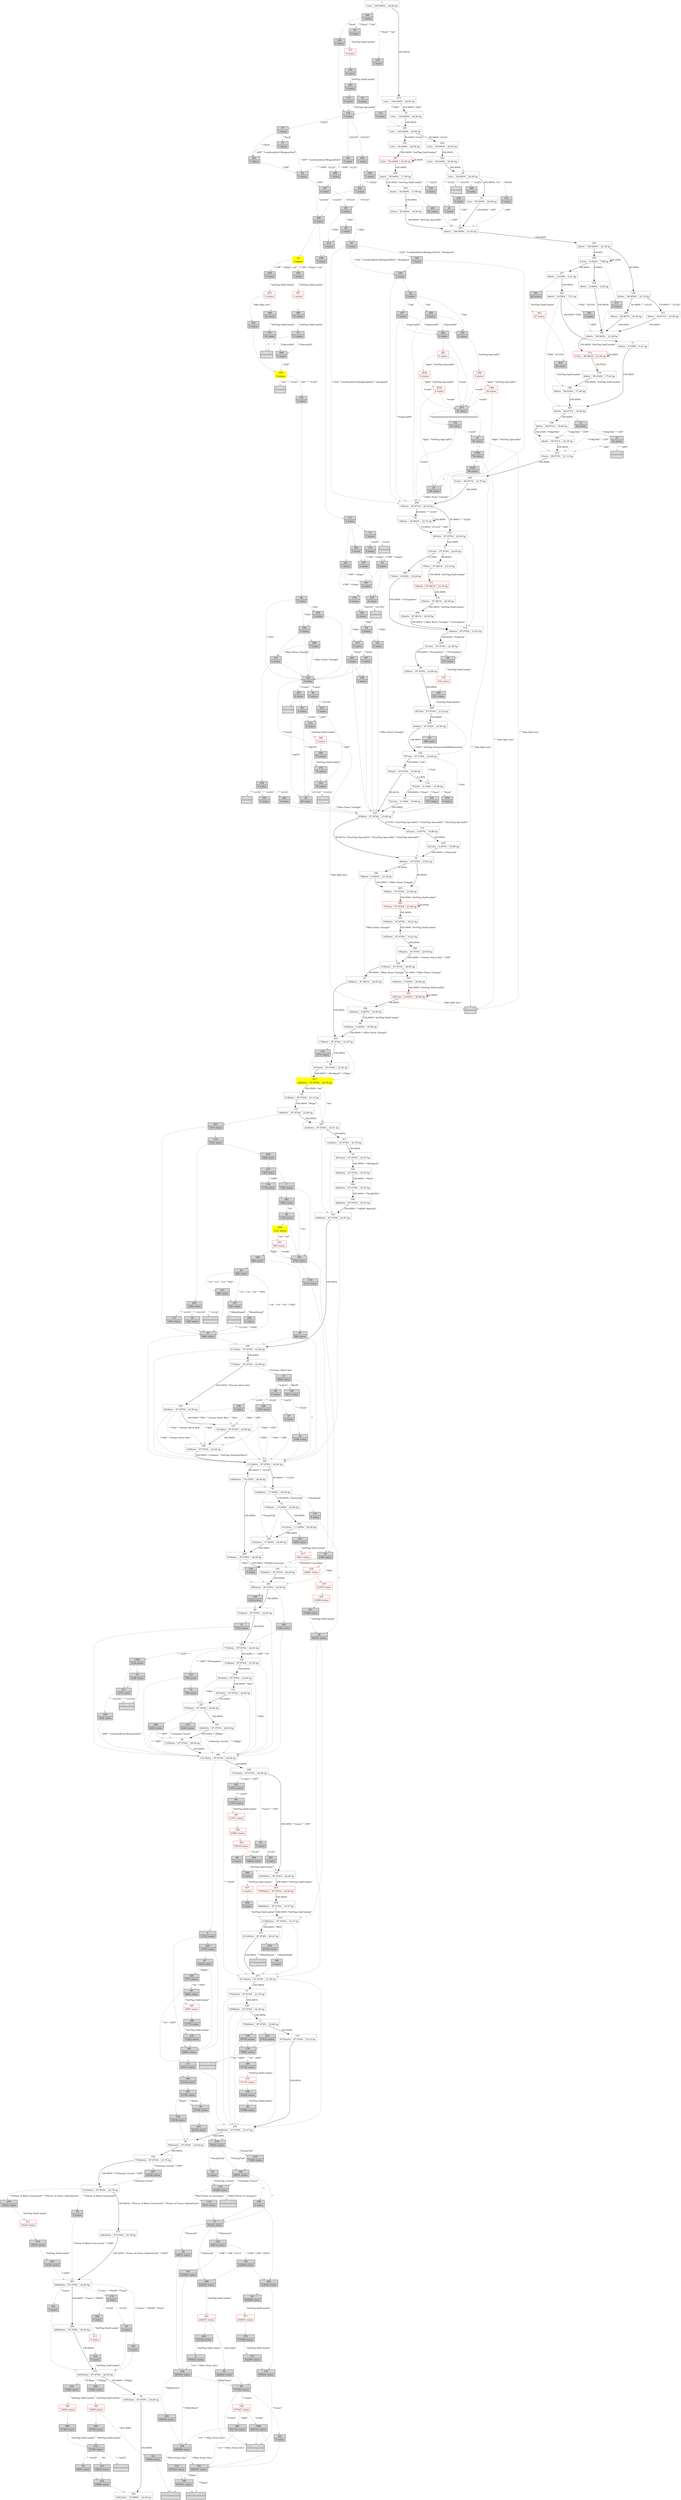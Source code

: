digraph G {
    1 [shape=record
      ,label="{1|{1stts|100.000%|24.00\ hp}}"
      ,URL="https://www.projectaon.org/en/xhtml/lw/03tcok/sect1.htm"
      ,color="/svg/gray"];
    2 [shape=record
      ,label="{2|{10466stts|70.379%|24.00\ hp}}"
      ,URL="https://www.projectaon.org/en/xhtml/lw/03tcok/sect2.htm"
      ,color="/svg/gray"];
    3 [shape=record
      ,label="{3|{1650stts|87.974%|19.23\ hp}}"
      ,URL="https://www.projectaon.org/en/xhtml/lw/03tcok/sect3.htm"
      ,color="/svg/gray"];
    4 [shape=record
      ,label="{4|360020\ states}"
      ,URL="https://www.projectaon.org/en/xhtml/lw/03tcok/sect4.htm"
      ,style=filled];
    5 [shape=record
      ,label="{5|{191stts|87.974%|22.65\ hp}}"
      ,URL="https://www.projectaon.org/en/xhtml/lw/03tcok/sect5.htm"
      ,color="/svg/gray"];
    6 [shape=record
      ,label="{6|13512\ states}"
      ,URL="https://www.projectaon.org/en/xhtml/lw/03tcok/sect6.htm"
      ,style=filled];
    7 [shape=record
      ,label="{7|1364\ states}"
      ,URL="https://www.projectaon.org/en/xhtml/lw/03tcok/sect7.htm"
      ,style=filled];
    8 [shape=record
      ,label="{8|{23stts|50.000%|18.94\ hp}}"
      ,URL="https://www.projectaon.org/en/xhtml/lw/03tcok/sect8.htm"
      ,color="/svg/gray"];
    9 [shape=record
      ,label="{9|77617\ states}"
      ,URL="https://www.projectaon.org/en/xhtml/lw/03tcok/sect9.htm"
      ,style=filled
      ,fontcolor="/svg/white"];
    10 [shape=record
       ,label="{10|{2972stts|87.974%|23.87\ hp}}"
       ,URL="https://www.projectaon.org/en/xhtml/lw/03tcok/sect10.htm"
       ,color="/svg/gray"];
    11 [shape=record
       ,label="{11|{70560stts|87.974%|22.88\ hp}}"
       ,URL="https://www.projectaon.org/en/xhtml/lw/03tcok/sect11.htm"
       ,color="/svg/gray"];
    12 [shape=record
       ,label="{12|3\ states}"
       ,URL="https://www.projectaon.org/en/xhtml/lw/03tcok/sect12.htm"
       ,style=filled
       ,color="/svg/yellow"];
    13 [shape=record
       ,label="{13|{77616stts|87.974%|21.78\ hp}}"
       ,URL="https://www.projectaon.org/en/xhtml/lw/03tcok/sect13.htm"
       ,color="/svg/gray"];
    15 [shape=record
       ,label="{15|3638\ states}"
       ,URL="https://www.projectaon.org/en/xhtml/lw/03tcok/sect15.htm"
       ,style=filled];
    16 [shape=record
       ,label="{16|1364\ states}"
       ,URL="https://www.projectaon.org/en/xhtml/lw/03tcok/sect16.htm"
       ,style=filled];
    17 [shape=record
       ,label="{17|1\ states}"
       ,URL="https://www.projectaon.org/en/xhtml/lw/03tcok/sect17.htm"
       ,style=filled];
    18 [shape=record
       ,label="{18|1438\ states}"
       ,URL="https://www.projectaon.org/en/xhtml/lw/03tcok/sect18.htm"
       ,style=filled];
    19 [shape=record
       ,label="{19|4\ states}"
       ,URL="https://www.projectaon.org/en/xhtml/lw/03tcok/sect19.htm"
       ,style=filled];
    20 [shape=record
       ,label="{20|47688\ states}"
       ,URL="https://www.projectaon.org/en/xhtml/lw/03tcok/sect20.htm"
       ,style=filled];
    21 [shape=record
       ,label="{21|1\ states}"
       ,URL="https://www.projectaon.org/en/xhtml/lw/03tcok/sect21.htm"
       ,style=filled];
    22 [shape=record
       ,label="{22|3190\ states}"
       ,URL="https://www.projectaon.org/en/xhtml/lw/03tcok/sect22.htm"
       ,style=filled];
    23 [shape=record
       ,label="{23|{721stts|0.140%|16.98\ hp}}"
       ,URL="https://www.projectaon.org/en/xhtml/lw/03tcok/sect23.htm"
       ,color="/svg/gray"];
    24 [shape=record
       ,label="{24|24612\ states}"
       ,URL="https://www.projectaon.org/en/xhtml/lw/03tcok/sect24.htm"
       ,style=filled];
    25 [shape=record
       ,label="{25|144\ states}"
       ,URL="https://www.projectaon.org/en/xhtml/lw/03tcok/sect25.htm"
       ,style=filled];
    26 [shape=record
       ,label="{26|888\ states}"
       ,URL="https://www.projectaon.org/en/xhtml/lw/03tcok/sect26.htm"
       ,style=filled];
    27 [shape=record
       ,label="{27|42\ states}"
       ,URL="https://www.projectaon.org/en/xhtml/lw/03tcok/sect27.htm"
       ,style=filled];
    28 [shape=record
       ,label="{28|30552\ states}"
       ,URL="https://www.projectaon.org/en/xhtml/lw/03tcok/sect28.htm"
       ,style=filled];
    29 [shape=record
       ,label="{29|{1stts|50.000%|24.00\ hp}}"
       ,URL="https://www.projectaon.org/en/xhtml/lw/03tcok/sect29.htm"
       ,color="/svg/gray"];
    30 [shape=record
       ,label="{30|23706\ states}"
       ,URL="https://www.projectaon.org/en/xhtml/lw/03tcok/sect30.htm"
       ,style=filled];
    31 [shape=record
       ,label="{31|7510\ states}"
       ,URL="https://www.projectaon.org/en/xhtml/lw/03tcok/sect31.htm"
       ,style=filled];
    32 [shape=record
       ,label="{32|48\ states}"
       ,URL="https://www.projectaon.org/en/xhtml/lw/03tcok/sect32.htm"
       ,style=filled];
    33 [shape=record
       ,label="{33|44\ states}"
       ,URL="https://www.projectaon.org/en/xhtml/lw/03tcok/sect33.htm"
       ,style=filled];
    34 [shape=record
       ,label="{34|{10872stts|87.974%|24.00\ hp}}"
       ,URL="https://www.projectaon.org/en/xhtml/lw/03tcok/sect34.htm"
       ,color="/svg/gray"];
    35 [shape=record
       ,label="{35|{1stts|100.000%|24.00\ hp}}"
       ,URL="https://www.projectaon.org/en/xhtml/lw/03tcok/sect35.htm"
       ,color="/svg/gray"];
    36 [shape=record
       ,label="{36|2348\ states}"
       ,URL="https://www.projectaon.org/en/xhtml/lw/03tcok/sect36.htm"
       ,style=filled];
    37 [shape=record
       ,label="{37|0\ states}"
       ,URL="https://www.projectaon.org/en/xhtml/lw/03tcok/sect37.htm"
       ,style=filled
       ,fontcolor="/svg/white"];
    38 [shape=record
       ,label="{38|{1672stts|87.974%|22.30\ hp}}"
       ,URL="https://www.projectaon.org/en/xhtml/lw/03tcok/sect38.htm"
       ,color="/svg/gray"];
    39 [shape=record
       ,label="{39|0\ states}"
       ,URL="https://www.projectaon.org/en/xhtml/lw/03tcok/sect39.htm"
       ,style=filled];
    40 [shape=record
       ,label="{40|0\ states}"
       ,URL="https://www.projectaon.org/en/xhtml/lw/03tcok/sect40.htm"
       ,style=filled];
    41 [shape=record
       ,label="{41|{1408stts|87.881%|20.93\ hp}}"
       ,URL="https://www.projectaon.org/en/xhtml/lw/03tcok/sect41.htm"
       ,color="/svg/gray"];
    42 [shape=record
       ,label="{42|1176\ states}"
       ,URL="https://www.projectaon.org/en/xhtml/lw/03tcok/sect42.htm"
       ,style=filled];
    43 [shape=record
       ,label="{43|{1stts|50.000%|24.00\ hp}}"
       ,URL="https://www.projectaon.org/en/xhtml/lw/03tcok/sect43.htm"
       ,color="/svg/gray"];
    44 [shape=record
       ,label="{44|{51936stts|87.974%|22.78\ hp}}"
       ,URL="https://www.projectaon.org/en/xhtml/lw/03tcok/sect44.htm"
       ,color="/svg/gray"];
    45 [shape=record
       ,label="{45|{7724stts|87.974%|23.98\ hp}}"
       ,URL="https://www.projectaon.org/en/xhtml/lw/03tcok/sect45.htm"
       ,color="/svg/gray"];
    46 [shape=record
       ,label="{46|{239stts|87.974%|22.80\ hp}}"
       ,URL="https://www.projectaon.org/en/xhtml/lw/03tcok/sect46.htm"
       ,color="/svg/gray"];
    47 [shape=record
       ,label="{47|0\ states}"
       ,URL="https://www.projectaon.org/en/xhtml/lw/03tcok/sect47.htm"
       ,style=filled];
    48 [shape=record
       ,label="{48|0\ states}"
       ,URL="https://www.projectaon.org/en/xhtml/lw/03tcok/sect48.htm"
       ,style=filled];
    49 [shape=record
       ,label="{49|3\ states}"
       ,URL="https://www.projectaon.org/en/xhtml/lw/03tcok/sect49.htm"
       ,style=filled];
    50 [shape=record
       ,label="{50|0\ states}"
       ,URL="https://www.projectaon.org/en/xhtml/lw/03tcok/sect50.htm"
       ,style=filled];
    51 [shape=record
       ,label="{51|{9794stts|17.595%|24.00\ hp}}"
       ,URL="https://www.projectaon.org/en/xhtml/lw/03tcok/sect51.htm"
       ,color="/svg/gray"];
    52 [shape=record
       ,label="{52|{844stts|87.974%|23.93\ hp}}"
       ,URL="https://www.projectaon.org/en/xhtml/lw/03tcok/sect52.htm"
       ,color="/svg/gray"];
    53 [shape=record
       ,label="{53|1365\ states}"
       ,URL="https://www.projectaon.org/en/xhtml/lw/03tcok/sect53.htm"
       ,style=filled
       ,fontcolor="/svg/white"];
    55 [shape=record
       ,label="{55|388\ states}"
       ,URL="https://www.projectaon.org/en/xhtml/lw/03tcok/sect55.htm"
       ,style=filled];
    56 [shape=record
       ,label="{56|{76932stts|87.974%|23.64\ hp}}"
       ,URL="https://www.projectaon.org/en/xhtml/lw/03tcok/sect56.htm"
       ,color="/svg/gray"];
    57 [shape=record
       ,label="{57|1\ states}"
       ,URL="https://www.projectaon.org/en/xhtml/lw/03tcok/sect57.htm"
       ,style=filled];
    58 [shape=record
       ,label="{58|8004\ states}"
       ,URL="https://www.projectaon.org/en/xhtml/lw/03tcok/sect58.htm"
       ,style=filled];
    59 [shape=record
       ,label="{59|66\ states}"
       ,URL="https://www.projectaon.org/en/xhtml/lw/03tcok/sect59.htm"
       ,style=filled];
    60 [shape=record
       ,label="{60|{8182stts|87.974%|24.00\ hp}}"
       ,URL="https://www.projectaon.org/en/xhtml/lw/03tcok/sect60.htm"
       ,color="/svg/gray"];
    61 [shape=record
       ,label="{61|1044023\ states}"
       ,URL="https://www.projectaon.org/en/xhtml/lw/03tcok/sect61.htm"
       ,style=filled
       ,fontcolor="/svg/white"];
    62 [shape=record
       ,label="{62|3\ states}"
       ,URL="https://www.projectaon.org/en/xhtml/lw/03tcok/sect62.htm"
       ,style=filled];
    63 [shape=record
       ,label="{63|3604\ states}"
       ,URL="https://www.projectaon.org/en/xhtml/lw/03tcok/sect63.htm"
       ,style=filled];
    64 [shape=record
       ,label="{64|4\ states}"
       ,URL="https://www.projectaon.org/en/xhtml/lw/03tcok/sect64.htm"
       ,style=filled];
    65 [shape=record
       ,label="{65|{11202stts|87.974%|24.00\ hp}}"
       ,URL="https://www.projectaon.org/en/xhtml/lw/03tcok/sect65.htm"
       ,color="/svg/gray"];
    66 [shape=record
       ,label="{66|0\ states}"
       ,URL="https://www.projectaon.org/en/xhtml/lw/03tcok/sect66.htm"
       ,style=filled
       ,fontcolor="/svg/white"];
    67 [shape=record
       ,label="{67|10478\ states}"
       ,URL="https://www.projectaon.org/en/xhtml/lw/03tcok/sect67.htm"
       ,style=filled];
    69 [shape=record
       ,label="{69|373363\ states}"
       ,URL="https://www.projectaon.org/en/xhtml/lw/03tcok/sect69.htm"
       ,style=filled];
    70 [shape=record
       ,label="{70|33\ states}"
       ,URL="https://www.projectaon.org/en/xhtml/lw/03tcok/sect70.htm"
       ,style=filled];
    71 [shape=record
       ,label="{71|{44stts|0.038%|8.21\ hp}}"
       ,URL="https://www.projectaon.org/en/xhtml/lw/03tcok/sect71.htm"
       ,color="/svg/gray"];
    72 [shape=record
       ,label="{72|708\ states}"
       ,URL="https://www.projectaon.org/en/xhtml/lw/03tcok/sect72.htm"
       ,style=filled];
    73 [shape=record
       ,label="{73|3\ states}"
       ,URL="https://www.projectaon.org/en/xhtml/lw/03tcok/sect73.htm"
       ,style=filled];
    74 [shape=record
       ,label="{74|0\ states}"
       ,URL="https://www.projectaon.org/en/xhtml/lw/03tcok/sect74.htm"
       ,style=filled];
    75 [shape=record
       ,label="{75|{765stts|87.974%|23.80\ hp}}"
       ,URL="https://www.projectaon.org/en/xhtml/lw/03tcok/sect75.htm"
       ,color="/svg/gray"];
    76 [shape=record
       ,label="{76|{10466stts|17.595%|24.00\ hp}}"
       ,URL="https://www.projectaon.org/en/xhtml/lw/03tcok/sect76.htm"
       ,color="/svg/gray"];
    79 [shape=record
       ,label="{79|0\ states}"
       ,URL="https://www.projectaon.org/en/xhtml/lw/03tcok/sect79.htm"
       ,style=filled];
    80 [shape=record
       ,label="{80|4\ states}"
       ,URL="https://www.projectaon.org/en/xhtml/lw/03tcok/sect80.htm"
       ,style=filled];
    81 [shape=record
       ,label="{81|222640\ states}"
       ,URL="https://www.projectaon.org/en/xhtml/lw/03tcok/sect81.htm"
       ,style=filled];
    82 [shape=record
       ,label="{82|2\ states}"
       ,URL="https://www.projectaon.org/en/xhtml/lw/03tcok/sect82.htm"
       ,style=filled];
    84 [shape=record
       ,label="{84|{1824stts|0.093%|18.66\ hp}}"
       ,URL="https://www.projectaon.org/en/xhtml/lw/03tcok/sect84.htm"
       ,color="/svg/gray"];
    85 [shape=record
       ,label="{85|4\ states}"
       ,URL="https://www.projectaon.org/en/xhtml/lw/03tcok/sect85.htm"
       ,style=filled];
    86 [shape=record
       ,label="{86|0\ states}"
       ,URL="https://www.projectaon.org/en/xhtml/lw/03tcok/sect86.htm"
       ,style=filled];
    87 [shape=record
       ,label="{87|888\ states}"
       ,URL="https://www.projectaon.org/en/xhtml/lw/03tcok/sect87.htm"
       ,style=filled];
    91 [shape=record
       ,label="{91|0\ states}"
       ,URL="https://www.projectaon.org/en/xhtml/lw/03tcok/sect91.htm"
       ,style=filled];
    92 [shape=record
       ,label="{92|{3148stts|87.974%|23.14\ hp}}"
       ,URL="https://www.projectaon.org/en/xhtml/lw/03tcok/sect92.htm"
       ,color="/svg/gray"];
    93 [shape=record
       ,label="{93|801\ states}"
       ,URL="https://www.projectaon.org/en/xhtml/lw/03tcok/sect93.htm"
       ,style=filled
       ,fontcolor="/svg/white"];
    94 [shape=record
       ,label="{94|{186stts|39.992%|22.72\ hp}}"
       ,URL="https://www.projectaon.org/en/xhtml/lw/03tcok/sect94.htm"
       ,color="/svg/gray"];
    95 [shape=record
       ,label="{95|1439\ states}"
       ,URL="https://www.projectaon.org/en/xhtml/lw/03tcok/sect95.htm"
       ,style=filled
       ,fontcolor="/svg/white"];
    96 [shape=record
       ,label="{96|0\ states}"
       ,URL="https://www.projectaon.org/en/xhtml/lw/03tcok/sect96.htm"
       ,style=filled];
    97 [shape=record
       ,label="{97|52032\ states}"
       ,URL="https://www.projectaon.org/en/xhtml/lw/03tcok/sect97.htm"
       ,style=filled];
    98 [shape=record
       ,label="{98|3\ states}"
       ,URL="https://www.projectaon.org/en/xhtml/lw/03tcok/sect98.htm"
       ,style=filled];
    100 [shape=record
        ,label="{100|841911\ states}"
        ,URL="https://www.projectaon.org/en/xhtml/lw/03tcok/sect100.htm"
        ,style=filled];
    101 [shape=record
        ,label="{101|721\ states}"
        ,URL="https://www.projectaon.org/en/xhtml/lw/03tcok/sect101.htm"
        ,style=filled];
    102 [shape=record
        ,label="{102|{4240stts|87.974%|24.00\ hp}}"
        ,URL="https://www.projectaon.org/en/xhtml/lw/03tcok/sect102.htm"
        ,color="/svg/gray"];
    104 [shape=record
        ,label="{104|896696\ states}"
        ,URL="https://www.projectaon.org/en/xhtml/lw/03tcok/sect104.htm"
        ,style=filled];
    105 [shape=record
        ,label="{105|4\ states}"
        ,URL="https://www.projectaon.org/en/xhtml/lw/03tcok/sect105.htm"
        ,style=filled];
    106 [shape=record
        ,label="{106|809\ states}"
        ,URL="https://www.projectaon.org/en/xhtml/lw/03tcok/sect106.htm"
        ,color="/svg/red"];
    107 [shape=record
        ,label="{107|0\ states}"
        ,URL="https://www.projectaon.org/en/xhtml/lw/03tcok/sect107.htm"
        ,style=filled];
    108 [shape=record
        ,label="{108|357447\ states}"
        ,URL="https://www.projectaon.org/en/xhtml/lw/03tcok/sect108.htm"
        ,color="/svg/red"];
    109 [shape=record
        ,label="{109|4\ states}"
        ,URL="https://www.projectaon.org/en/xhtml/lw/03tcok/sect109.htm"
        ,style=filled];
    110 [shape=record
        ,label="{110|1532\ states}"
        ,URL="https://www.projectaon.org/en/xhtml/lw/03tcok/sect110.htm"
        ,style=filled];
    111 [shape=record
        ,label="{111|24312\ states}"
        ,URL="https://www.projectaon.org/en/xhtml/lw/03tcok/sect111.htm"
        ,style=filled];
    112 [shape=record
        ,label="{112|0\ states}"
        ,URL="https://www.projectaon.org/en/xhtml/lw/03tcok/sect112.htm"
        ,style=filled];
    113 [shape=record
        ,label="{113|1364\ states}"
        ,URL="https://www.projectaon.org/en/xhtml/lw/03tcok/sect113.htm"
        ,style=filled];
    114 [shape=record
        ,label="{114|{743stts|0.140%|15.98\ hp}}"
        ,URL="https://www.projectaon.org/en/xhtml/lw/03tcok/sect114.htm"
        ,color="/svg/gray"];
    115 [shape=record
        ,label="{115|{451stts|0.457%|18.89\ hp}}"
        ,URL="https://www.projectaon.org/en/xhtml/lw/03tcok/sect115.htm"
        ,color="/svg/gray"];
    116 [shape=record
        ,label="{116|6432\ states}"
        ,URL="https://www.projectaon.org/en/xhtml/lw/03tcok/sect116.htm"
        ,style=filled];
    117 [shape=record
        ,label="{117|4\ states}"
        ,URL="https://www.projectaon.org/en/xhtml/lw/03tcok/sect117.htm"
        ,style=filled];
    118 [shape=record
        ,label="{118|19438\ states}"
        ,URL="https://www.projectaon.org/en/xhtml/lw/03tcok/sect118.htm"
        ,style=filled];
    119 [shape=record
        ,label="{119|2\ states}"
        ,URL="https://www.projectaon.org/en/xhtml/lw/03tcok/sect119.htm"
        ,style=filled];
    120 [shape=record
        ,label="{120|{5196stts|87.974%|23.50\ hp}}"
        ,URL="https://www.projectaon.org/en/xhtml/lw/03tcok/sect120.htm"
        ,color="/svg/gray"];
    121 [shape=record
        ,label="{121|0\ states}"
        ,URL="https://www.projectaon.org/en/xhtml/lw/03tcok/sect121.htm"
        ,style=filled];
    122 [shape=record
        ,label="{122|0\ states}"
        ,URL="https://www.projectaon.org/en/xhtml/lw/03tcok/sect122.htm"
        ,style=filled];
    124 [shape=record
        ,label="{124|0\ states}"
        ,URL="https://www.projectaon.org/en/xhtml/lw/03tcok/sect124.htm"
        ,style=filled];
    125 [shape=record
        ,label="{125|4\ states}"
        ,URL="https://www.projectaon.org/en/xhtml/lw/03tcok/sect125.htm"
        ,style=filled];
    126 [shape=record
        ,label="{126|{6096stts|87.974%|23.93\ hp}}"
        ,URL="https://www.projectaon.org/en/xhtml/lw/03tcok/sect126.htm"
        ,color="/svg/gray"];
    127 [shape=record
        ,label="{127|{3414stts|87.974%|23.99\ hp}}"
        ,URL="https://www.projectaon.org/en/xhtml/lw/03tcok/sect127.htm"
        ,color="/svg/gray"];
    128 [shape=record
        ,label="{128|{74088stts|87.974%|22.40\ hp}}"
        ,URL="https://www.projectaon.org/en/xhtml/lw/03tcok/sect128.htm"
        ,color="/svg/gray"];
    129 [shape=record
        ,label="{129|0\ states}"
        ,URL="https://www.projectaon.org/en/xhtml/lw/03tcok/sect129.htm"
        ,style=filled];
    130 [shape=record
        ,label="{130|355000\ states}"
        ,URL="https://www.projectaon.org/en/xhtml/lw/03tcok/sect130.htm"
        ,style=filled];
    131 [shape=record
        ,label="{131|{4570stts|87.974%|24.00\ hp}}"
        ,URL="https://www.projectaon.org/en/xhtml/lw/03tcok/sect131.htm"
        ,color="/svg/gray"];
    132 [shape=record
        ,label="{132|{456stts|87.974%|21.63\ hp}}"
        ,URL="https://www.projectaon.org/en/xhtml/lw/03tcok/sect132.htm"
        ,color="/svg/gray"];
    133 [shape=record
        ,label="{133|{1668stts|87.974%|23.40\ hp}}"
        ,URL="https://www.projectaon.org/en/xhtml/lw/03tcok/sect133.htm"
        ,color="/svg/gray"];
    134 [shape=record
        ,label="{134|1\ states}"
        ,URL="https://www.projectaon.org/en/xhtml/lw/03tcok/sect134.htm"
        ,style=filled];
    135 [shape=record
        ,label="{135|655184\ states}"
        ,URL="https://www.projectaon.org/en/xhtml/lw/03tcok/sect135.htm"
        ,style=filled];
    136 [shape=record
        ,label="{136|3\ states}"
        ,URL="https://www.projectaon.org/en/xhtml/lw/03tcok/sect136.htm"
        ,style=filled
        ,fontcolor="/svg/white"];
    137 [shape=record
        ,label="{137|0\ states}"
        ,URL="https://www.projectaon.org/en/xhtml/lw/03tcok/sect137.htm"
        ,style=filled];
    138 [shape=record
        ,label="{138|2\ states}"
        ,URL="https://www.projectaon.org/en/xhtml/lw/03tcok/sect138.htm"
        ,style=filled];
    139 [shape=record
        ,label="{139|20388\ states}"
        ,URL="https://www.projectaon.org/en/xhtml/lw/03tcok/sect139.htm"
        ,style=filled];
    140 [shape=record
        ,label="{140|0\ states}"
        ,URL="https://www.projectaon.org/en/xhtml/lw/03tcok/sect140.htm"
        ,style=filled];
    141 [shape=record
        ,label="{141|{67032stts|87.974%|23.23\ hp}}"
        ,URL="https://www.projectaon.org/en/xhtml/lw/03tcok/sect141.htm"
        ,color="/svg/gray"];
    142 [shape=record
        ,label="{142|18\ states}"
        ,URL="https://www.projectaon.org/en/xhtml/lw/03tcok/sect142.htm"
        ,style=filled];
    143 [shape=record
        ,label="{143|8005\ states}"
        ,URL="https://www.projectaon.org/en/xhtml/lw/03tcok/sect143.htm"
        ,style=filled
        ,fontcolor="/svg/white"];
    144 [shape=record
        ,label="{144|5\ states}"
        ,URL="https://www.projectaon.org/en/xhtml/lw/03tcok/sect144.htm"
        ,style=filled
        ,fontcolor="/svg/white"];
    145 [shape=record
        ,label="{145|2744\ states}"
        ,URL="https://www.projectaon.org/en/xhtml/lw/03tcok/sect145.htm"
        ,style=filled];
    146 [shape=record
        ,label="{146|{1stts|50.000%|24.00\ hp}}"
        ,URL="https://www.projectaon.org/en/xhtml/lw/03tcok/sect146.htm"
        ,color="/svg/gray"];
    148 [shape=record
        ,label="{148|1013539\ states}"
        ,URL="https://www.projectaon.org/en/xhtml/lw/03tcok/sect148.htm"
        ,style=filled
        ,fontcolor="/svg/white"];
    149 [shape=record
        ,label="{149|{40stts|99.958%|22.74\ hp}}"
        ,URL="https://www.projectaon.org/en/xhtml/lw/03tcok/sect149.htm"
        ,color="/svg/gray"];
    150 [shape=record
        ,label="{150|{7510stts|87.974%|24.00\ hp}}"
        ,URL="https://www.projectaon.org/en/xhtml/lw/03tcok/sect150.htm"
        ,color="/svg/gray"];
    151 [shape=record
        ,label="{151|36\ states}"
        ,URL="https://www.projectaon.org/en/xhtml/lw/03tcok/sect151.htm"
        ,style=filled];
    152 [shape=record
        ,label="{152|24612\ states}"
        ,URL="https://www.projectaon.org/en/xhtml/lw/03tcok/sect152.htm"
        ,style=filled];
    153 [shape=record
        ,label="{153|67\ states}"
        ,URL="https://www.projectaon.org/en/xhtml/lw/03tcok/sect153.htm"
        ,style=filled
        ,fontcolor="/svg/white"];
    154 [shape=record
        ,label="{154|1176\ states}"
        ,URL="https://www.projectaon.org/en/xhtml/lw/03tcok/sect154.htm"
        ,style=filled];
    155 [shape=record
        ,label="{155|0\ states}"
        ,URL="https://www.projectaon.org/en/xhtml/lw/03tcok/sect155.htm"
        ,style=filled
        ,color="/svg/yellow"];
    157 [shape=record
        ,label="{157|{34632stts|87.974%|23.78\ hp}}"
        ,URL="https://www.projectaon.org/en/xhtml/lw/03tcok/sect157.htm"
        ,color="/svg/gray"];
    158 [shape=record
        ,label="{158|{41stts|0.042%|7.88\ hp}}"
        ,URL="https://www.projectaon.org/en/xhtml/lw/03tcok/sect158.htm"
        ,color="/svg/gray"];
    159 [shape=record
        ,label="{159|67032\ states}"
        ,URL="https://www.projectaon.org/en/xhtml/lw/03tcok/sect159.htm"
        ,style=filled];
    160 [shape=record
        ,label="{160|1\ states}"
        ,URL="https://www.projectaon.org/en/xhtml/lw/03tcok/sect160.htm"
        ,style=filled];
    162 [shape=record
        ,label="{162|3\ states}"
        ,URL="https://www.projectaon.org/en/xhtml/lw/03tcok/sect162.htm"
        ,style=filled];
    163 [shape=record
        ,label="{163|1672\ states}"
        ,URL="https://www.projectaon.org/en/xhtml/lw/03tcok/sect163.htm"
        ,style=filled];
    165 [shape=record
        ,label="{165|{38stts|0.004%|2.92\ hp}}"
        ,URL="https://www.projectaon.org/en/xhtml/lw/03tcok/sect165.htm"
        ,color="/svg/gray"];
    166 [shape=record
        ,label="{166|25804\ states}"
        ,URL="https://www.projectaon.org/en/xhtml/lw/03tcok/sect166.htm"
        ,style=filled];
    167 [shape=record
        ,label="{167|4\ states}"
        ,URL="https://www.projectaon.org/en/xhtml/lw/03tcok/sect167.htm"
        ,style=filled];
    168 [shape=record
        ,label="{168|8182\ states}"
        ,URL="https://www.projectaon.org/en/xhtml/lw/03tcok/sect168.htm"
        ,style=filled];
    169 [shape=record
        ,label="{169|{786stts|0.093%|23.18\ hp}}"
        ,URL="https://www.projectaon.org/en/xhtml/lw/03tcok/sect169.htm"
        ,color="/svg/gray"];
    170 [shape=record
        ,label="{170|70561\ states}"
        ,URL="https://www.projectaon.org/en/xhtml/lw/03tcok/sect170.htm"
        ,style=filled];
    172 [shape=record
        ,label="{172|0\ states}"
        ,URL="https://www.projectaon.org/en/xhtml/lw/03tcok/sect172.htm"
        ,style=filled];
    173 [shape=record
        ,label="{173|{26520stts|87.974%|24.00\ hp}}"
        ,URL="https://www.projectaon.org/en/xhtml/lw/03tcok/sect173.htm"
        ,color="/svg/gray"];
    174 [shape=record
        ,label="{174|74\ states}"
        ,URL="https://www.projectaon.org/en/xhtml/lw/03tcok/sect174.htm"
        ,style=filled];
    175 [shape=record
        ,label="{175|12313\ states}"
        ,URL="https://www.projectaon.org/en/xhtml/lw/03tcok/sect175.htm"
        ,style=filled
        ,fontcolor="/svg/white"];
    176 [shape=record
        ,label="{176|{200stts|87.974%|22.09\ hp}}"
        ,URL="https://www.projectaon.org/en/xhtml/lw/03tcok/sect176.htm"
        ,color="/svg/gray"];
    178 [shape=record
        ,label="{178|4\ states}"
        ,URL="https://www.projectaon.org/en/xhtml/lw/03tcok/sect178.htm"
        ,style=filled];
    179 [shape=record
        ,label="{179|0\ states}"
        ,URL="https://www.projectaon.org/en/xhtml/lw/03tcok/sect179.htm"
        ,style=filled];
    181 [shape=record
        ,label="{181|232080\ states}"
        ,URL="https://www.projectaon.org/en/xhtml/lw/03tcok/sect181.htm"
        ,style=filled];
    182 [shape=record
        ,label="{182|{787stts|87.974%|23.69\ hp}}"
        ,URL="https://www.projectaon.org/en/xhtml/lw/03tcok/sect182.htm"
        ,color="/svg/gray"];
    183 [shape=record
        ,label="{183|13512\ states}"
        ,URL="https://www.projectaon.org/en/xhtml/lw/03tcok/sect183.htm"
        ,style=filled];
    184 [shape=record
        ,label="{184|0\ states}"
        ,URL="https://www.projectaon.org/en/xhtml/lw/03tcok/sect184.htm"
        ,style=filled];
    185 [shape=record
        ,label="{185|3414\ states}"
        ,URL="https://www.projectaon.org/en/xhtml/lw/03tcok/sect185.htm"
        ,style=filled];
    186 [shape=record
        ,label="{186|{48stts|99.934%|17.64\ hp}}"
        ,URL="https://www.projectaon.org/en/xhtml/lw/03tcok/sect186.htm"
        ,color="/svg/gray"];
    187 [shape=record
        ,label="{187|840\ states}"
        ,URL="https://www.projectaon.org/en/xhtml/lw/03tcok/sect187.htm"
        ,style=filled];
    188 [shape=record
        ,label="{188|1\ states}"
        ,URL="https://www.projectaon.org/en/xhtml/lw/03tcok/sect188.htm"
        ,style=filled];
    189 [shape=record
        ,label="{189|0\ states}"
        ,URL="https://www.projectaon.org/en/xhtml/lw/03tcok/sect189.htm"
        ,style=filled];
    190 [shape=record
        ,label="{190|{44stts|99.971%|19.49\ hp}}"
        ,URL="https://www.projectaon.org/en/xhtml/lw/03tcok/sect190.htm"
        ,color="/svg/gray"];
    191 [shape=record
        ,label="{191|0\ states}"
        ,URL="https://www.projectaon.org/en/xhtml/lw/03tcok/sect191.htm"
        ,style=filled];
    192 [shape=record
        ,label="{192|{73404stts|87.974%|23.78\ hp}}"
        ,URL="https://www.projectaon.org/en/xhtml/lw/03tcok/sect192.htm"
        ,color="/svg/gray"];
    193 [shape=record
        ,label="{193|0\ states}"
        ,URL="https://www.projectaon.org/en/xhtml/lw/03tcok/sect193.htm"
        ,style=filled];
    194 [shape=record
        ,label="{194|0\ states}"
        ,URL="https://www.projectaon.org/en/xhtml/lw/03tcok/sect194.htm"
        ,style=filled];
    195 [shape=record
        ,label="{195|1\ states}"
        ,URL="https://www.projectaon.org/en/xhtml/lw/03tcok/sect195.htm"
        ,style=filled];
    196 [shape=record
        ,label="{196|1438\ states}"
        ,URL="https://www.projectaon.org/en/xhtml/lw/03tcok/sect196.htm"
        ,style=filled];
    197 [shape=record
        ,label="{197|4\ states}"
        ,URL="https://www.projectaon.org/en/xhtml/lw/03tcok/sect197.htm"
        ,style=filled];
    198 [shape=record
        ,label="{198|402735\ states}"
        ,URL="https://www.projectaon.org/en/xhtml/lw/03tcok/sect198.htm"
        ,style=filled
        ,fontcolor="/svg/white"];
    199 [shape=record
        ,label="{199|2\ states}"
        ,URL="https://www.projectaon.org/en/xhtml/lw/03tcok/sect199.htm"
        ,style=filled];
    201 [shape=record
        ,label="{201|1616\ states}"
        ,URL="https://www.projectaon.org/en/xhtml/lw/03tcok/sect201.htm"
        ,style=filled];
    202 [shape=record
        ,label="{202|0\ states}"
        ,URL="https://www.projectaon.org/en/xhtml/lw/03tcok/sect202.htm"
        ,style=filled];
    203 [shape=record
        ,label="{203|22192\ states}"
        ,URL="https://www.projectaon.org/en/xhtml/lw/03tcok/sect203.htm"
        ,style=filled];
    204 [shape=record
        ,label="{204|0\ states}"
        ,URL="https://www.projectaon.org/en/xhtml/lw/03tcok/sect204.htm"
        ,style=filled];
    205 [shape=record
        ,label="{205|42\ states}"
        ,URL="https://www.projectaon.org/en/xhtml/lw/03tcok/sect205.htm"
        ,style=filled
        ,fontcolor="/svg/white"];
    206 [shape=record
        ,label="{206|{13512stts|87.974%|24.00\ hp}}"
        ,URL="https://www.projectaon.org/en/xhtml/lw/03tcok/sect206.htm"
        ,color="/svg/gray"];
    207 [shape=record
        ,label="{207|4\ states}"
        ,URL="https://www.projectaon.org/en/xhtml/lw/03tcok/sect207.htm"
        ,style=filled];
    209 [shape=record
        ,label="{209|0\ states}"
        ,URL="https://www.projectaon.org/en/xhtml/lw/03tcok/sect209.htm"
        ,style=filled];
    210 [shape=record
        ,label="{210|{113852stts|87.974%|19.37\ hp}}"
        ,URL="https://www.projectaon.org/en/xhtml/lw/03tcok/sect210.htm"
        ,color="/svg/gray"];
    211 [shape=record
        ,label="{211|1576\ states}"
        ,URL="https://www.projectaon.org/en/xhtml/lw/03tcok/sect211.htm"
        ,style=filled];
    212 [shape=record
        ,label="{212|3\ states}"
        ,URL="https://www.projectaon.org/en/xhtml/lw/03tcok/sect212.htm"
        ,style=filled];
    213 [shape=record
        ,label="{213|18216\ states}"
        ,URL="https://www.projectaon.org/en/xhtml/lw/03tcok/sect213.htm"
        ,style=filled];
    214 [shape=record
        ,label="{214|0\ states}"
        ,URL="https://www.projectaon.org/en/xhtml/lw/03tcok/sect214.htm"
        ,style=filled];
    215 [shape=record
        ,label="{215|{81144stts|87.974%|21.05\ hp}}"
        ,URL="https://www.projectaon.org/en/xhtml/lw/03tcok/sect215.htm"
        ,color="/svg/gray"];
    216 [shape=record
        ,label="{216|{42stts|100.000%|22.36\ hp}}"
        ,URL="https://www.projectaon.org/en/xhtml/lw/03tcok/sect216.htm"
        ,color="/svg/gray"];
    217 [shape=record
        ,label="{217|1365\ states}"
        ,URL="https://www.projectaon.org/en/xhtml/lw/03tcok/sect217.htm"
        ,style=filled];
    218 [shape=record
        ,label="{218|{421stts|0.457%|19.89\ hp}}"
        ,URL="https://www.projectaon.org/en/xhtml/lw/03tcok/sect218.htm"
        ,color="/svg/gray"];
    219 [shape=record
        ,label="{219|73404\ states}"
        ,URL="https://www.projectaon.org/en/xhtml/lw/03tcok/sect219.htm"
        ,style=filled];
    220 [shape=record
        ,label="{220|{1stts|50.000%|24.00\ hp}}"
        ,URL="https://www.projectaon.org/en/xhtml/lw/03tcok/sect220.htm"
        ,color="/svg/gray"];
    221 [shape=record
        ,label="{221|{1748stts|87.974%|21.67\ hp}}"
        ,URL="https://www.projectaon.org/en/xhtml/lw/03tcok/sect221.htm"
        ,color="/svg/gray"];
    222 [shape=record
        ,label="{222|0\ states}"
        ,URL="https://www.projectaon.org/en/xhtml/lw/03tcok/sect222.htm"
        ,style=filled];
    223 [shape=record
        ,label="{223|3\ states}"
        ,URL="https://www.projectaon.org/en/xhtml/lw/03tcok/sect223.htm"
        ,style=filled];
    224 [shape=record
        ,label="{224|11970\ states}"
        ,URL="https://www.projectaon.org/en/xhtml/lw/03tcok/sect224.htm"
        ,style=filled];
    226 [shape=record
        ,label="{226|0\ states}"
        ,URL="https://www.projectaon.org/en/xhtml/lw/03tcok/sect226.htm"
        ,style=filled];
    227 [shape=record
        ,label="{227|{4754stts|87.974%|24.00\ hp}}"
        ,URL="https://www.projectaon.org/en/xhtml/lw/03tcok/sect227.htm"
        ,color="/svg/gray"];
    228 [shape=record
        ,label="{228|{28560stts|87.974%|24.00\ hp}}"
        ,URL="https://www.projectaon.org/en/xhtml/lw/03tcok/sect228.htm"
        ,color="/svg/gray"];
    229 [shape=record
        ,label="{229|{431stts|87.974%|22.28\ hp}}"
        ,URL="https://www.projectaon.org/en/xhtml/lw/03tcok/sect229.htm"
        ,color="/svg/gray"];
    230 [shape=record
        ,label="{230|15222\ states}"
        ,URL="https://www.projectaon.org/en/xhtml/lw/03tcok/sect230.htm"
        ,style=filled];
    231 [shape=record
        ,label="{231|880\ states}"
        ,URL="https://www.projectaon.org/en/xhtml/lw/03tcok/sect231.htm"
        ,style=filled];
    232 [shape=record
        ,label="{232|1\ states}"
        ,URL="https://www.projectaon.org/en/xhtml/lw/03tcok/sect232.htm"
        ,style=filled];
    234 [shape=record
        ,label="{234|67032\ states}"
        ,URL="https://www.projectaon.org/en/xhtml/lw/03tcok/sect234.htm"
        ,style=filled];
    235 [shape=record
        ,label="{235|{858stts|87.974%|23.88\ hp}}"
        ,URL="https://www.projectaon.org/en/xhtml/lw/03tcok/sect235.htm"
        ,color="/svg/gray"];
    236 [shape=record
        ,label="{236|81144\ states}"
        ,URL="https://www.projectaon.org/en/xhtml/lw/03tcok/sect236.htm"
        ,style=filled];
    237 [shape=record
        ,label="{237|{3269stts|87.974%|22.79\ hp}}"
        ,URL="https://www.projectaon.org/en/xhtml/lw/03tcok/sect237.htm"
        ,style=filled
        ,color="/svg/yellow"];
    238 [shape=record
        ,label="{238|5\ states}"
        ,URL="https://www.projectaon.org/en/xhtml/lw/03tcok/sect238.htm"
        ,style=filled];
    239 [shape=record
        ,label="{239|12877\ states}"
        ,URL="https://www.projectaon.org/en/xhtml/lw/03tcok/sect239.htm"
        ,style=filled
        ,fontcolor="/svg/white"];
    240 [shape=record
        ,label="{240|{41stts|99.971%|21.78\ hp}}"
        ,URL="https://www.projectaon.org/en/xhtml/lw/03tcok/sect240.htm"
        ,color="/svg/gray"];
    242 [shape=record
        ,label="{242|1848\ states}"
        ,URL="https://www.projectaon.org/en/xhtml/lw/03tcok/sect242.htm"
        ,style=filled];
    243 [shape=record
        ,label="{243|0\ states}"
        ,URL="https://www.projectaon.org/en/xhtml/lw/03tcok/sect243.htm"
        ,style=filled];
    244 [shape=record
        ,label="{244|8182\ states}"
        ,URL="https://www.projectaon.org/en/xhtml/lw/03tcok/sect244.htm"
        ,style=filled];
    245 [shape=record
        ,label="{245|0\ states}"
        ,URL="https://www.projectaon.org/en/xhtml/lw/03tcok/sect245.htm"
        ,style=filled];
    246 [shape=record
        ,label="{246|{8172stts|87.974%|23.96\ hp}}"
        ,URL="https://www.projectaon.org/en/xhtml/lw/03tcok/sect246.htm"
        ,color="/svg/gray"];
    247 [shape=record
        ,label="{247|23706\ states}"
        ,URL="https://www.projectaon.org/en/xhtml/lw/03tcok/sect247.htm"
        ,style=filled];
    248 [shape=record
        ,label="{248|0\ states}"
        ,URL="https://www.projectaon.org/en/xhtml/lw/03tcok/sect248.htm"
        ,style=filled
        ,fontcolor="/svg/white"];
    249 [shape=record
        ,label="{249|554474\ states}"
        ,URL="https://www.projectaon.org/en/xhtml/lw/03tcok/sect249.htm"
        ,style=filled];
    251 [shape=record
        ,label="{251|1\ states}"
        ,URL="https://www.projectaon.org/en/xhtml/lw/03tcok/sect251.htm"
        ,style=filled];
    252 [shape=record
        ,label="{252|25080\ states}"
        ,URL="https://www.projectaon.org/en/xhtml/lw/03tcok/sect252.htm"
        ,style=filled];
    253 [shape=record
        ,label="{253|5\ states}"
        ,URL="https://www.projectaon.org/en/xhtml/lw/03tcok/sect253.htm"
        ,style=filled
        ,fontcolor="/svg/white"];
    254 [shape=record
        ,label="{254|{80460stts|87.974%|23.47\ hp}}"
        ,URL="https://www.projectaon.org/en/xhtml/lw/03tcok/sect254.htm"
        ,color="/svg/gray"];
    255 [shape=record
        ,label="{255|0\ states}"
        ,URL="https://www.projectaon.org/en/xhtml/lw/03tcok/sect255.htm"
        ,style=filled];
    256 [shape=record
        ,label="{256|1448\ states}"
        ,URL="https://www.projectaon.org/en/xhtml/lw/03tcok/sect256.htm"
        ,style=filled];
    257 [shape=record
        ,label="{257|4\ states}"
        ,URL="https://www.projectaon.org/en/xhtml/lw/03tcok/sect257.htm"
        ,style=filled];
    258 [shape=record
        ,label="{258|0\ states}"
        ,URL="https://www.projectaon.org/en/xhtml/lw/03tcok/sect258.htm"
        ,style=filled];
    261 [shape=record
        ,label="{261|{9122stts|17.595%|24.00\ hp}}"
        ,URL="https://www.projectaon.org/en/xhtml/lw/03tcok/sect261.htm"
        ,color="/svg/gray"];
    262 [shape=record
        ,label="{262|{46stts|0.038%|7.21\ hp}}"
        ,URL="https://www.projectaon.org/en/xhtml/lw/03tcok/sect262.htm"
        ,color="/svg/gray"];
    263 [shape=record
        ,label="{263|0\ states}"
        ,URL="https://www.projectaon.org/en/xhtml/lw/03tcok/sect263.htm"
        ,color="/svg/red"];
    264 [shape=record
        ,label="{264|{8854stts|87.974%|24.00\ hp}}"
        ,URL="https://www.projectaon.org/en/xhtml/lw/03tcok/sect264.htm"
        ,color="/svg/gray"];
    266 [shape=record
        ,label="{266|0\ states}"
        ,URL="https://www.projectaon.org/en/xhtml/lw/03tcok/sect266.htm"
        ,style=filled];
    267 [shape=record
        ,label="{267|22548\ states}"
        ,URL="https://www.projectaon.org/en/xhtml/lw/03tcok/sect267.htm"
        ,style=filled];
    269 [shape=record
        ,label="{269|{657stts|87.974%|23.22\ hp}}"
        ,URL="https://www.projectaon.org/en/xhtml/lw/03tcok/sect269.htm"
        ,color="/svg/gray"];
    271 [shape=record
        ,label="{271|{48stts|0.038%|6.21\ hp}}"
        ,URL="https://www.projectaon.org/en/xhtml/lw/03tcok/sect271.htm"
        ,color="/svg/gray"];
    272 [shape=record
        ,label="{272|27360\ states}"
        ,URL="https://www.projectaon.org/en/xhtml/lw/03tcok/sect272.htm"
        ,style=filled];
    273 [shape=record
        ,label="{273|{1stts|100.000%|24.00\ hp}}"
        ,URL="https://www.projectaon.org/en/xhtml/lw/03tcok/sect273.htm"
        ,color="/svg/gray"];
    274 [shape=record
        ,label="{274|{5036stts|87.974%|24.00\ hp}}"
        ,URL="https://www.projectaon.org/en/xhtml/lw/03tcok/sect274.htm"
        ,color="/svg/gray"];
    275 [shape=record
        ,label="{275|4\ states}"
        ,URL="https://www.projectaon.org/en/xhtml/lw/03tcok/sect275.htm"
        ,style=filled];
    276 [shape=record
        ,label="{276|76932\ states}"
        ,URL="https://www.projectaon.org/en/xhtml/lw/03tcok/sect276.htm"
        ,style=filled];
    277 [shape=record
        ,label="{277|51\ states}"
        ,URL="https://www.projectaon.org/en/xhtml/lw/03tcok/sect277.htm"
        ,style=filled];
    278 [shape=record
        ,label="{278|2332\ states}"
        ,URL="https://www.projectaon.org/en/xhtml/lw/03tcok/sect278.htm"
        ,style=filled];
    279 [shape=record
        ,label="{279|0\ states}"
        ,URL="https://www.projectaon.org/en/xhtml/lw/03tcok/sect279.htm"
        ,style=filled];
    280 [shape=record
        ,label="{280|{1592stts|87.974%|20.09\ hp}}"
        ,URL="https://www.projectaon.org/en/xhtml/lw/03tcok/sect280.htm"
        ,color="/svg/gray"];
    281 [shape=record
        ,label="{281|23\ states}"
        ,URL="https://www.projectaon.org/en/xhtml/lw/03tcok/sect281.htm"
        ,style=filled];
    282 [shape=record
        ,label="{282|402734\ states}"
        ,URL="https://www.projectaon.org/en/xhtml/lw/03tcok/sect282.htm"
        ,style=filled];
    283 [shape=record
        ,label="{283|1448\ states}"
        ,URL="https://www.projectaon.org/en/xhtml/lw/03tcok/sect283.htm"
        ,style=filled];
    284 [shape=record
        ,label="{284|{195stts|99.971%|22.30\ hp}}"
        ,URL="https://www.projectaon.org/en/xhtml/lw/03tcok/sect284.htm"
        ,color="/svg/gray"];
    285 [shape=record
        ,label="{285|{9122stts|17.595%|24.00\ hp}}"
        ,URL="https://www.projectaon.org/en/xhtml/lw/03tcok/sect285.htm"
        ,color="/svg/gray"];
    286 [shape=record
        ,label="{286|{38stts|29.987%|23.04\ hp}}"
        ,URL="https://www.projectaon.org/en/xhtml/lw/03tcok/sect286.htm"
        ,color="/svg/gray"];
    287 [shape=record
        ,label="{287|0\ states}"
        ,URL="https://www.projectaon.org/en/xhtml/lw/03tcok/sect287.htm"
        ,style=filled];
    288 [shape=record
        ,label="{288|1\ states}"
        ,URL="https://www.projectaon.org/en/xhtml/lw/03tcok/sect288.htm"
        ,style=filled];
    290 [shape=record
        ,label="{290|{9794stts|87.974%|24.00\ hp}}"
        ,URL="https://www.projectaon.org/en/xhtml/lw/03tcok/sect290.htm"
        ,color="/svg/gray"];
    291 [shape=record
        ,label="{291|{1stts|100.000%|24.00\ hp}}"
        ,URL="https://www.projectaon.org/en/xhtml/lw/03tcok/sect291.htm"
        ,color="/svg/gray"];
    292 [shape=record
        ,label="{292|218040\ states}"
        ,URL="https://www.projectaon.org/en/xhtml/lw/03tcok/sect292.htm"
        ,style=filled];
    293 [shape=record
        ,label="{293|0\ states}"
        ,URL="https://www.projectaon.org/en/xhtml/lw/03tcok/sect293.htm"
        ,style=filled];
    294 [shape=record
        ,label="{294|1121\ states}"
        ,URL="https://www.projectaon.org/en/xhtml/lw/03tcok/sect294.htm"
        ,style=filled
        ,color="/svg/yellow"];
    295 [shape=record
        ,label="{295|{179stts|0.093%|10.28\ hp}}"
        ,URL="https://www.projectaon.org/en/xhtml/lw/03tcok/sect295.htm"
        ,color="/svg/gray"];
    297 [shape=record
        ,label="{297|{3244stts|87.974%|23.61\ hp}}"
        ,URL="https://www.projectaon.org/en/xhtml/lw/03tcok/sect297.htm"
        ,color="/svg/gray"];
    298 [shape=record
        ,label="{298|0\ states}"
        ,URL="https://www.projectaon.org/en/xhtml/lw/03tcok/sect298.htm"
        ,style=filled];
    299 [shape=record
        ,label="{299|4240\ states}"
        ,URL="https://www.projectaon.org/en/xhtml/lw/03tcok/sect299.htm"
        ,style=filled];
    300 [shape=record
        ,label="{300|4\ states}"
        ,URL="https://www.projectaon.org/en/xhtml/lw/03tcok/sect300.htm"
        ,style=filled];
    301 [shape=record
        ,label="{301|{30600stts|87.974%|24.00\ hp}}"
        ,URL="https://www.projectaon.org/en/xhtml/lw/03tcok/sect301.htm"
        ,color="/svg/gray"];
    302 [shape=record
        ,label="{302|0\ states}"
        ,URL="https://www.projectaon.org/en/xhtml/lw/03tcok/sect302.htm"
        ,style=filled];
    303 [shape=record
        ,label="{303|{3638stts|87.974%|23.99\ hp}}"
        ,URL="https://www.projectaon.org/en/xhtml/lw/03tcok/sect303.htm"
        ,color="/svg/gray"];
    305 [shape=record
        ,label="{305|{24stts|50.000%|17.99\ hp}}"
        ,URL="https://www.projectaon.org/en/xhtml/lw/03tcok/sect305.htm"
        ,color="/svg/gray"];
    306 [shape=record
        ,label="{306|{15116stts|87.974%|24.00\ hp}}"
        ,URL="https://www.projectaon.org/en/xhtml/lw/03tcok/sect306.htm"
        ,color="/svg/gray"];
    307 [shape=record
        ,label="{307|4\ states}"
        ,URL="https://www.projectaon.org/en/xhtml/lw/03tcok/sect307.htm"
        ,style=filled];
    308 [shape=record
        ,label="{308|{3190stts|87.974%|24.00\ hp}}"
        ,URL="https://www.projectaon.org/en/xhtml/lw/03tcok/sect308.htm"
        ,color="/svg/gray"];
    309 [shape=record
        ,label="{309|{254stts|87.881%|20.94\ hp}}"
        ,URL="https://www.projectaon.org/en/xhtml/lw/03tcok/sect309.htm"
        ,color="/svg/gray"];
    310 [shape=record
        ,label="{310|708\ states}"
        ,URL="https://www.projectaon.org/en/xhtml/lw/03tcok/sect310.htm"
        ,style=filled];
    312 [shape=record
        ,label="{312|0\ states}"
        ,URL="https://www.projectaon.org/en/xhtml/lw/03tcok/sect312.htm"
        ,style=filled
        ,fontcolor="/svg/white"];
    313 [shape=record
        ,label="{313|322260\ states}"
        ,URL="https://www.projectaon.org/en/xhtml/lw/03tcok/sect313.htm"
        ,style=filled];
    314 [shape=record
        ,label="{314|{43stts|99.971%|21.13\ hp}}"
        ,URL="https://www.projectaon.org/en/xhtml/lw/03tcok/sect314.htm"
        ,color="/svg/gray"];
    315 [shape=record
        ,label="{315|0\ states}"
        ,URL="https://www.projectaon.org/en/xhtml/lw/03tcok/sect315.htm"
        ,style=filled];
    316 [shape=record
        ,label="{316|{81144stts|87.974%|20.23\ hp}}"
        ,URL="https://www.projectaon.org/en/xhtml/lw/03tcok/sect316.htm"
        ,color="/svg/gray"];
    317 [shape=record
        ,label="{317|{3124stts|87.974%|23.76\ hp}}"
        ,URL="https://www.projectaon.org/en/xhtml/lw/03tcok/sect317.htm"
        ,color="/svg/gray"];
    318 [shape=record
        ,label="{318|1\ states}"
        ,URL="https://www.projectaon.org/en/xhtml/lw/03tcok/sect318.htm"
        ,style=filled];
    319 [shape=record
        ,label="{319|232080\ states}"
        ,URL="https://www.projectaon.org/en/xhtml/lw/03tcok/sect319.htm"
        ,style=filled];
    320 [shape=record
        ,label="{320|{46stts|99.971%|18.58\ hp}}"
        ,URL="https://www.projectaon.org/en/xhtml/lw/03tcok/sect320.htm"
        ,color="/svg/gray"];
    321 [shape=record
        ,label="{321|4\ states}"
        ,URL="https://www.projectaon.org/en/xhtml/lw/03tcok/sect321.htm"
        ,style=filled];
    322 [shape=record
        ,label="{322|70\ states}"
        ,URL="https://www.projectaon.org/en/xhtml/lw/03tcok/sect322.htm"
        ,style=filled];
    323 [shape=record
        ,label="{323|{11138stts|87.974%|24.00\ hp}}"
        ,URL="https://www.projectaon.org/en/xhtml/lw/03tcok/sect323.htm"
        ,color="/svg/gray"];
    324 [shape=record
        ,label="{324|15828\ states}"
        ,URL="https://www.projectaon.org/en/xhtml/lw/03tcok/sect324.htm"
        ,style=filled];
    325 [shape=record
        ,label="{325|{44stts|100.000%|21.93\ hp}}"
        ,URL="https://www.projectaon.org/en/xhtml/lw/03tcok/sect325.htm"
        ,color="/svg/gray"];
    326 [shape=record
        ,label="{326|3190\ states}"
        ,URL="https://www.projectaon.org/en/xhtml/lw/03tcok/sect326.htm"
        ,style=filled];
    327 [shape=record
        ,label="{327|4\ states}"
        ,URL="https://www.projectaon.org/en/xhtml/lw/03tcok/sect327.htm"
        ,style=filled];
    328 [shape=record
        ,label="{328|5772\ states}"
        ,URL="https://www.projectaon.org/en/xhtml/lw/03tcok/sect328.htm"
        ,style=filled];
    329 [shape=record
        ,label="{329|2\ states}"
        ,URL="https://www.projectaon.org/en/xhtml/lw/03tcok/sect329.htm"
        ,style=filled];
    330 [shape=record
        ,label="{330|808387\ states}"
        ,URL="https://www.projectaon.org/en/xhtml/lw/03tcok/sect330.htm"
        ,style=filled];
    331 [shape=record
        ,label="{331|1\ states}"
        ,URL="https://www.projectaon.org/en/xhtml/lw/03tcok/sect331.htm"
        ,style=filled];
    332 [shape=record
        ,label="{332|585593\ states}"
        ,URL="https://www.projectaon.org/en/xhtml/lw/03tcok/sect332.htm"
        ,style=filled];
    333 [shape=record
        ,label="{333|{38stts|69.971%|23.04\ hp}}"
        ,URL="https://www.projectaon.org/en/xhtml/lw/03tcok/sect333.htm"
        ,color="/svg/gray"];
    334 [shape=record
        ,label="{334|4240\ states}"
        ,URL="https://www.projectaon.org/en/xhtml/lw/03tcok/sect334.htm"
        ,style=filled];
    335 [shape=record
        ,label="{335|{409stts|87.974%|23.50\ hp}}"
        ,URL="https://www.projectaon.org/en/xhtml/lw/03tcok/sect335.htm"
        ,color="/svg/gray"];
    336 [shape=record
        ,label="{336|25102\ states}"
        ,URL="https://www.projectaon.org/en/xhtml/lw/03tcok/sect336.htm"
        ,style=filled];
    337 [shape=record
        ,label="{337|0\ states}"
        ,URL="https://www.projectaon.org/en/xhtml/lw/03tcok/sect337.htm"
        ,style=filled];
    338 [shape=record
        ,label="{338|896\ states}"
        ,URL="https://www.projectaon.org/en/xhtml/lw/03tcok/sect338.htm"
        ,style=filled];
    339 [shape=record
        ,label="{339|36\ states}"
        ,URL="https://www.projectaon.org/en/xhtml/lw/03tcok/sect339.htm"
        ,style=filled
        ,fontcolor="/svg/white"];
    340 [shape=record
        ,label="{340|18720\ states}"
        ,URL="https://www.projectaon.org/en/xhtml/lw/03tcok/sect340.htm"
        ,style=filled];
    341 [shape=record
        ,label="{341|{9526stts|87.974%|24.00\ hp}}"
        ,URL="https://www.projectaon.org/en/xhtml/lw/03tcok/sect341.htm"
        ,color="/svg/gray"];
    342 [shape=record
        ,label="{342|3\ states}"
        ,URL="https://www.projectaon.org/en/xhtml/lw/03tcok/sect342.htm"
        ,style=filled];
    344 [shape=record
        ,label="{344|{3184stts|87.974%|20.09\ hp}}"
        ,URL="https://www.projectaon.org/en/xhtml/lw/03tcok/sect344.htm"
        ,color="/svg/gray"];
    345 [shape=record
        ,label="{345|0\ states}"
        ,URL="https://www.projectaon.org/en/xhtml/lw/03tcok/sect345.htm"
        ,style=filled];
    346 [shape=record
        ,label="{346|1\ states}"
        ,URL="https://www.projectaon.org/en/xhtml/lw/03tcok/sect346.htm"
        ,style=filled];
    347 [shape=record
        ,label="{347|0\ states}"
        ,URL="https://www.projectaon.org/en/xhtml/lw/03tcok/sect347.htm"
        ,style=filled];
    348 [shape=record
        ,label="{348|{44stts|99.971%|20.35\ hp}}"
        ,URL="https://www.projectaon.org/en/xhtml/lw/03tcok/sect348.htm"
        ,color="/svg/gray"];
    349 [shape=record
        ,label="{349|69876\ states}"
        ,URL="https://www.projectaon.org/en/xhtml/lw/03tcok/sect349.htm"
        ,style=filled];
    350 [shape=record
        ,label="{350|{33912stts|70.088%|24.00\ hp}}"
        ,URL="https://www.projectaon.org/en/xhtml/lw/03tcok/sect350.htm"
        ,color="/svg/gray"];
    360 [shape=record
        ,label="{263b|0\ states}"
        ,URL="https://www.projectaon.org/en/xhtml/lw/03tcok/sect263b.htm"
        ,color="/svg/red"];
    361 [shape=record
        ,label="{263b|0\ states}"
        ,URL="https://www.projectaon.org/en/xhtml/lw/03tcok/sect263b.htm"
        ,color="/svg/red"];
    362 [shape=record
        ,label="{138b|3\ states}"
        ,URL="https://www.projectaon.org/en/xhtml/lw/03tcok/sect138b.htm"
        ,color="/svg/red"];
    363 [shape=record
        ,label="{138b|38\ states}"
        ,URL="https://www.projectaon.org/en/xhtml/lw/03tcok/sect138b.htm"
        ,color="/svg/red"];
    364 [shape=record
        ,label="{032b|76\ states}"
        ,URL="https://www.projectaon.org/en/xhtml/lw/03tcok/sect032b.htm"
        ,style=filled];
    365 [shape=record
        ,label="{032b|96\ states}"
        ,URL="https://www.projectaon.org/en/xhtml/lw/03tcok/sect032b.htm"
        ,style=filled];
    366 [shape=record
        ,label="{108b|402734\ states}"
        ,URL="https://www.projectaon.org/en/xhtml/lw/03tcok/sect108b.htm"
        ,style=filled];
    367 [shape=record
        ,label="{150b|1438\ states}"
        ,URL="https://www.projectaon.org/en/xhtml/lw/03tcok/sect150b.htm"
        ,style=filled];
    368 [shape=record
        ,label="{10b|{2820stts|87.974%|23.93\ hp}}"
        ,URL="https://www.projectaon.org/en/xhtml/lw/03tcok/sect10b.htm"
        ,color="/svg/gray"];
    369 [shape=record
        ,label="{10b|{2820stts|87.974%|23.93\ hp}}"
        ,URL="https://www.projectaon.org/en/xhtml/lw/03tcok/sect10b.htm"
        ,color="/svg/gray"];
    370 [shape=record
        ,label="{10b|{2820stts|87.974%|23.93\ hp}}"
        ,URL="https://www.projectaon.org/en/xhtml/lw/03tcok/sect10b.htm"
        ,color="/svg/gray"];
    14 [shape=record
       ,label="{14|{179stts|87.881%|23.18\ hp}}"
       ,URL="https://www.projectaon.org/en/xhtml/lw/03tcok/sect14.htm"
       ,color="/svg/gray"];
    371 [shape=record
        ,label="{371|{180stts|87.881%|23.18\ hp}}"
        ,URL="https://www.projectaon.org/en/xhtml/lw/03tcok/sect371.htm"
        ,color="/svg/red"];
    372 [shape=record
        ,label="{372|{254stts|87.881%|20.94\ hp}}"
        ,URL="https://www.projectaon.org/en/xhtml/lw/03tcok/sect372.htm"
        ,color="/svg/gray"];
    68 [shape=record
       ,label="{68|{46stts|99.962%|23.28\ hp}}"
       ,URL="https://www.projectaon.org/en/xhtml/lw/03tcok/sect68.htm"
       ,color="/svg/gray"];
    373 [shape=record
        ,label="{373|{47stts|99.962%|23.28\ hp}}"
        ,URL="https://www.projectaon.org/en/xhtml/lw/03tcok/sect373.htm"
        ,color="/svg/red"];
    374 [shape=record
        ,label="{374|{48stts|99.934%|17.64\ hp}}"
        ,URL="https://www.projectaon.org/en/xhtml/lw/03tcok/sect374.htm"
        ,color="/svg/gray"];
    78 [shape=record
       ,label="{78|0\ states}"
       ,URL="https://www.projectaon.org/en/xhtml/lw/03tcok/sect78.htm"
       ,style=filled];
    375 [shape=record
        ,label="{375|0\ states}"
        ,URL="https://www.projectaon.org/en/xhtml/lw/03tcok/sect375.htm"
        ,color="/svg/red"];
    376 [shape=record
        ,label="{376|0\ states}"
        ,URL="https://www.projectaon.org/en/xhtml/lw/03tcok/sect376.htm"
        ,style=filled];
    83 [shape=record
       ,label="{83|204000\ states}"
       ,URL="https://www.projectaon.org/en/xhtml/lw/03tcok/sect83.htm"
       ,style=filled];
    377 [shape=record
        ,label="{377|204001\ states}"
        ,URL="https://www.projectaon.org/en/xhtml/lw/03tcok/sect377.htm"
        ,color="/svg/red"];
    378 [shape=record
        ,label="{378|271900\ states}"
        ,URL="https://www.projectaon.org/en/xhtml/lw/03tcok/sect378.htm"
        ,style=filled];
    88 [shape=record
       ,label="{88|431\ states}"
       ,URL="https://www.projectaon.org/en/xhtml/lw/03tcok/sect88.htm"
       ,style=filled];
    379 [shape=record
        ,label="{379|432\ states}"
        ,URL="https://www.projectaon.org/en/xhtml/lw/03tcok/sect379.htm"
        ,color="/svg/red"];
    380 [shape=record
        ,label="{380|431\ states}"
        ,URL="https://www.projectaon.org/en/xhtml/lw/03tcok/sect380.htm"
        ,style=filled];
    89 [shape=record
       ,label="{89|11970\ states}"
       ,URL="https://www.projectaon.org/en/xhtml/lw/03tcok/sect89.htm"
       ,style=filled];
    381 [shape=record
        ,label="{381|11971\ states}"
        ,URL="https://www.projectaon.org/en/xhtml/lw/03tcok/sect381.htm"
        ,color="/svg/red"];
    382 [shape=record
        ,label="{382|45863\ states}"
        ,URL="https://www.projectaon.org/en/xhtml/lw/03tcok/sect382.htm"
        ,color="/svg/red"];
    383 [shape=record
        ,label="{383|55259\ states}"
        ,URL="https://www.projectaon.org/en/xhtml/lw/03tcok/sect383.htm"
        ,color="/svg/red"];
    384 [shape=record
        ,label="{384|56444\ states}"
        ,URL="https://www.projectaon.org/en/xhtml/lw/03tcok/sect384.htm"
        ,style=filled];
    99 [shape=record
       ,label="{99|4686\ states}"
       ,URL="https://www.projectaon.org/en/xhtml/lw/03tcok/sect99.htm"
       ,style=filled];
    385 [shape=record
        ,label="{385|4687\ states}"
        ,URL="https://www.projectaon.org/en/xhtml/lw/03tcok/sect385.htm"
        ,color="/svg/red"];
    386 [shape=record
        ,label="{386|11776\ states}"
        ,URL="https://www.projectaon.org/en/xhtml/lw/03tcok/sect386.htm"
        ,style=filled];
    103 [shape=record
        ,label="{103|{1stts|50.000%|24.00\ hp}}"
        ,URL="https://www.projectaon.org/en/xhtml/lw/03tcok/sect103.htm"
        ,color="/svg/gray"];
    387 [shape=record
        ,label="{387|{2stts|50.000%|24.00\ hp}}"
        ,URL="https://www.projectaon.org/en/xhtml/lw/03tcok/sect387.htm"
        ,color="/svg/red"];
    388 [shape=record
        ,label="{388|{24stts|50.000%|17.99\ hp}}"
        ,URL="https://www.projectaon.org/en/xhtml/lw/03tcok/sect388.htm"
        ,color="/svg/gray"];
    123 [shape=record
        ,label="{123|4\ states}"
        ,URL="https://www.projectaon.org/en/xhtml/lw/03tcok/sect123.htm"
        ,style=filled];
    389 [shape=record
        ,label="{389|5\ states}"
        ,URL="https://www.projectaon.org/en/xhtml/lw/03tcok/sect389.htm"
        ,color="/svg/red"];
    390 [shape=record
        ,label="{390|74\ states}"
        ,URL="https://www.projectaon.org/en/xhtml/lw/03tcok/sect390.htm"
        ,style=filled];
    147 [shape=record
        ,label="{147|{1660stts|0.093%|20.88\ hp}}"
        ,URL="https://www.projectaon.org/en/xhtml/lw/03tcok/sect147.htm"
        ,color="/svg/gray"];
    391 [shape=record
        ,label="{391|{1661stts|0.093%|20.88\ hp}}"
        ,URL="https://www.projectaon.org/en/xhtml/lw/03tcok/sect391.htm"
        ,color="/svg/red"];
    392 [shape=record
        ,label="{392|{1824stts|0.093%|18.66\ hp}}"
        ,URL="https://www.projectaon.org/en/xhtml/lw/03tcok/sect392.htm"
        ,color="/svg/gray"];
    161 [shape=record
        ,label="{161|{92300stts|87.974%|24.00\ hp}}"
        ,URL="https://www.projectaon.org/en/xhtml/lw/03tcok/sect161.htm"
        ,color="/svg/gray"];
    393 [shape=record
        ,label="{393|{78789stts|87.974%|24.00\ hp}}"
        ,URL="https://www.projectaon.org/en/xhtml/lw/03tcok/sect393.htm"
        ,color="/svg/red"];
    394 [shape=record
        ,label="{394|{84668stts|87.974%|19.37\ hp}}"
        ,URL="https://www.projectaon.org/en/xhtml/lw/03tcok/sect394.htm"
        ,color="/svg/gray"];
    164 [shape=record
        ,label="{164|13608\ states}"
        ,URL="https://www.projectaon.org/en/xhtml/lw/03tcok/sect164.htm"
        ,style=filled];
    395 [shape=record
        ,label="{395|13609\ states}"
        ,URL="https://www.projectaon.org/en/xhtml/lw/03tcok/sect395.htm"
        ,color="/svg/red"];
    396 [shape=record
        ,label="{396|27360\ states}"
        ,URL="https://www.projectaon.org/en/xhtml/lw/03tcok/sect396.htm"
        ,style=filled];
    180 [shape=record
        ,label="{180|3\ states}"
        ,URL="https://www.projectaon.org/en/xhtml/lw/03tcok/sect180.htm"
        ,style=filled];
    397 [shape=record
        ,label="{397|4\ states}"
        ,URL="https://www.projectaon.org/en/xhtml/lw/03tcok/sect397.htm"
        ,color="/svg/red"];
    398 [shape=record
        ,label="{398|33\ states}"
        ,URL="https://www.projectaon.org/en/xhtml/lw/03tcok/sect398.htm"
        ,style=filled];
    200 [shape=record
        ,label="{200|13608\ states}"
        ,URL="https://www.projectaon.org/en/xhtml/lw/03tcok/sect200.htm"
        ,style=filled];
    399 [shape=record
        ,label="{399|13609\ states}"
        ,URL="https://www.projectaon.org/en/xhtml/lw/03tcok/sect399.htm"
        ,color="/svg/red"];
    400 [shape=record
        ,label="{400|19756\ states}"
        ,URL="https://www.projectaon.org/en/xhtml/lw/03tcok/sect400.htm"
        ,style=filled];
    208 [shape=record
        ,label="{208|242652\ states}"
        ,URL="https://www.projectaon.org/en/xhtml/lw/03tcok/sect208.htm"
        ,style=filled];
    401 [shape=record
        ,label="{401|242653\ states}"
        ,URL="https://www.projectaon.org/en/xhtml/lw/03tcok/sect401.htm"
        ,color="/svg/red"];
    402 [shape=record
        ,label="{402|325320\ states}"
        ,URL="https://www.projectaon.org/en/xhtml/lw/03tcok/sect402.htm"
        ,style=filled];
    241 [shape=record
        ,label="{241|46\ states}"
        ,URL="https://www.projectaon.org/en/xhtml/lw/03tcok/sect241.htm"
        ,style=filled];
    403 [shape=record
        ,label="{403|47\ states}"
        ,URL="https://www.projectaon.org/en/xhtml/lw/03tcok/sect403.htm"
        ,color="/svg/red"];
    404 [shape=record
        ,label="{404|48\ states}"
        ,URL="https://www.projectaon.org/en/xhtml/lw/03tcok/sect404.htm"
        ,style=filled];
    259 [shape=record
        ,label="{259|3\ states}"
        ,URL="https://www.projectaon.org/en/xhtml/lw/03tcok/sect259.htm"
        ,style=filled];
    405 [shape=record
        ,label="{405|4\ states}"
        ,URL="https://www.projectaon.org/en/xhtml/lw/03tcok/sect405.htm"
        ,color="/svg/red"];
    406 [shape=record
        ,label="{406|36\ states}"
        ,URL="https://www.projectaon.org/en/xhtml/lw/03tcok/sect406.htm"
        ,style=filled];
    260 [shape=record
        ,label="{260|0\ states}"
        ,URL="https://www.projectaon.org/en/xhtml/lw/03tcok/sect260.htm"
        ,style=filled];
    407 [shape=record
        ,label="{407|0\ states}"
        ,URL="https://www.projectaon.org/en/xhtml/lw/03tcok/sect407.htm"
        ,color="/svg/red"];
    408 [shape=record
        ,label="{408|0\ states}"
        ,URL="https://www.projectaon.org/en/xhtml/lw/03tcok/sect408.htm"
        ,style=filled];
    265 [shape=record
        ,label="{265|{786stts|87.974%|23.96\ hp}}"
        ,URL="https://www.projectaon.org/en/xhtml/lw/03tcok/sect265.htm"
        ,color="/svg/gray"];
    409 [shape=record
        ,label="{409|{787stts|87.974%|23.96\ hp}}"
        ,URL="https://www.projectaon.org/en/xhtml/lw/03tcok/sect409.htm"
        ,color="/svg/red"];
    410 [shape=record
        ,label="{410|{1650stts|87.974%|19.23\ hp}}"
        ,URL="https://www.projectaon.org/en/xhtml/lw/03tcok/sect410.htm"
        ,color="/svg/gray"];
    270 [shape=record
        ,label="{270|16224\ states}"
        ,URL="https://www.projectaon.org/en/xhtml/lw/03tcok/sect270.htm"
        ,style=filled];
    411 [shape=record
        ,label="{411|16225\ states}"
        ,URL="https://www.projectaon.org/en/xhtml/lw/03tcok/sect411.htm"
        ,color="/svg/red"];
    412 [shape=record
        ,label="{412|18720\ states}"
        ,URL="https://www.projectaon.org/en/xhtml/lw/03tcok/sect412.htm"
        ,style=filled];
    296 [shape=record
        ,label="{296|0\ states}"
        ,URL="https://www.projectaon.org/en/xhtml/lw/03tcok/sect296.htm"
        ,style=filled];
    413 [shape=record
        ,label="{413|0\ states}"
        ,URL="https://www.projectaon.org/en/xhtml/lw/03tcok/sect413.htm"
        ,color="/svg/red"];
    414 [shape=record
        ,label="{414|0\ states}"
        ,URL="https://www.projectaon.org/en/xhtml/lw/03tcok/sect414.htm"
        ,style=filled];
    304 [shape=record
        ,label="{304|51192\ states}"
        ,URL="https://www.projectaon.org/en/xhtml/lw/03tcok/sect304.htm"
        ,style=filled];
    415 [shape=record
        ,label="{415|51193\ states}"
        ,URL="https://www.projectaon.org/en/xhtml/lw/03tcok/sect415.htm"
        ,color="/svg/red"];
    416 [shape=record
        ,label="{416|43008\ states}"
        ,URL="https://www.projectaon.org/en/xhtml/lw/03tcok/sect416.htm"
        ,style=filled];
    343 [shape=record
        ,label="{343|8450\ states}"
        ,URL="https://www.projectaon.org/en/xhtml/lw/03tcok/sect343.htm"
        ,style=filled];
    417 [shape=record
        ,label="{417|8451\ states}"
        ,URL="https://www.projectaon.org/en/xhtml/lw/03tcok/sect417.htm"
        ,color="/svg/red"];
    418 [shape=record
        ,label="{418|20801\ states}"
        ,URL="https://www.projectaon.org/en/xhtml/lw/03tcok/sect418.htm"
        ,color="/svg/red"];
    419 [shape=record
        ,label="{419|21875\ states}"
        ,URL="https://www.projectaon.org/en/xhtml/lw/03tcok/sect419.htm"
        ,color="/svg/red"];
    420 [shape=record
        ,label="{420|21889\ states}"
        ,URL="https://www.projectaon.org/en/xhtml/lw/03tcok/sect420.htm"
        ,color="/svg/red"];
    421 [shape=record
        ,label="{421|21888\ states}"
        ,URL="https://www.projectaon.org/en/xhtml/lw/03tcok/sect421.htm"
        ,style=filled];
    1 -> 160 [color="/svg/darkgray"
             ,label=""];
    2 -> 76 [color="/svg/darkgray"
            ,label=""];
    3 -> 344 [color="/svg/darkgray"
             ,label=""];
    4 -> 332 [color="/svg/darkgray"
             ,label=" \"+w\" \"+Blue Stone Disc\""];
    5 -> 132 [color="/svg/darkgray"
             ,label=""];
    6 -> 166 [color="/svg/darkgray"
             ,label=""];
    6 -> 224 [color="/svg/darkgray"
             ,label=""];
    7 -> 145 [color="/svg/darkgray"
             ,label=""];
    7 -> 242 [color="/svg/darkgray"
             ,label=""];
    11 -> 159 [color="/svg/darkgray"
              ,label=""];
    11 -> 234 [color="/svg/darkgray"
              ,label=""];
    12 -> 180 [color="/svg/darkgray"
              ,label=" \"+3M\" \"+Rope\" \"eat\""];
    12 -> 259 [color="/svg/darkgray"
              ,label=" \"+3M\" \"+Rope\" \"eat\""];
    13 -> 254 [color="/svg/darkgray"
              ,label=""];
    15 -> 86 [color="/svg/darkgray"
             ,label=" \"?w||?w\""];
    15 -> 185 [color="/svg/darkgray"
              ,label=" \"?MoM\""];
    15 -> 323 [color="/svg/darkgray"
              ,label=" \"\""];
    16 -> 63 [color="/svg/darkgray"
             ,label=""];
    17 -> 62 [color="/svg/darkgray"
             ,label=" \"-3HP\" \"LoseItemKind [WeaponSlot]\""];
    17 -> 251 [color="/svg/darkgray"
              ,label=" \"-3HP\" \"LoseItemKind [WeaponSlot]\""];
    18 -> 95 [color="/svg/darkgray"
             ,label=""];
    18 -> 211 [color="/svg/darkgray"
              ,label=""];
    19 -> 307 [color="/svg/darkgray"
              ,label=""];
    19 -> 327 [color="/svg/darkgray"
              ,label=""];
    20 -> 254 [color="/svg/darkgray"
              ,label=""];
    21 -> 325 [color="/svg/darkgray"
              ,label=" \"-3HP\""];
    22 -> 323 [color="/svg/darkgray"
              ,label=""];
    24 -> 332 [color="/svg/darkgray"
              ,label=""];
    25 -> 284 [color="/svg/darkgray"
              ,label=" \"+Blue Stone Triangle\""];
    26 -> 63 [color="/svg/darkgray"
             ,label=" \"+w\" \"+w\" \"+w\" \"!?6th\""];
    26 -> 187 [color="/svg/darkgray"
              ,label=" \"+w\" \"+w\" \"+w\" \"!?6th\""];
    26 -> 231 [color="/svg/darkgray"
              ,label=" \"+w\" \"+w\" \"+w\" \"?6th\""];
    27 -> 205 [color="/svg/darkgray"
              ,label=" \"\" \"-2HP\""];
    27 -> 314 [color="/svg/darkgray"
              ,label=" \"\" \"-2HP\""];
    28 -> 210 [color="/svg/darkgray"
              ,label=""];
    28 -> 215 [color="/svg/darkgray"
              ,label=""];
    29 -> 121 [color="/svg/darkgray"
              ,label=" \"?MoM\""];
    29 -> 226 [color="/svg/darkgray"
              ,label=" \"\" \"r(1/2)\""];
    29 -> 266 [color="/svg/darkgray"
              ,label=" \"\" \"r(2/5)\""];
    29 -> 312 [color="/svg/darkgray"
              ,label=" \"\" \"r(1/10)\""];
    30 -> 203 [color="/svg/darkgray"
              ,label=""];
    30 -> 276 [color="/svg/darkgray"
              ,label=""];
    31 -> 150 [color="/svg/darkgray"
              ,label=""];
    31 -> 306 [color="/svg/darkgray"
              ,label=""];
    32 -> 66 [color="/svg/darkgray"
             ,label=" \"\" \"fake fight loss\""];
    32 -> 364 [color="/svg/darkgray"
              ,label=" \"\""];
    33 -> 27 [color="/svg/darkgray"
             ,label=" \"!?trk||?6th\" \"-1HP\""];
    33 -> 314 [color="/svg/darkgray"
              ,label=" \"!?trk||?6th\" \"-1HP\""];
    33 -> 348 [color="/svg/darkgray"
              ,label=" \"?trk||?6th\" \"-1HP\""];
    36 -> 124 [color="/svg/darkgray"
              ,label=" \"\""];
    36 -> 264 [color="/svg/darkgray"
              ,label=" \"?6th\""];
    36 -> 341 [color="/svg/darkgray"
              ,label=" \"?6th&&lvl Guardian\""];
    39 -> 173 [color="/svg/darkgray"
              ,label=""];
    40 -> 125 [color="/svg/darkgray"
              ,label=" \"!?trk\""];
    40 -> 184 [color="/svg/darkgray"
              ,label=" \"!?trk\""];
    40 -> 255 [color="/svg/darkgray"
              ,label=" \"?trk\""];
    42 -> 145 [color="/svg/darkgray"
              ,label=""];
    42 -> 294 [color="/svg/darkgray"
              ,label=""];
    44 -> 79 [color="/svg/darkgray"
             ,label=" \"?Potion of Black Graveweed\""];
    44 -> 270 [color="/svg/darkgray"
              ,label=" \"!?Potion of Black Graveweed\" \"!?Potion of Green Gallowbrush\""];
    45 -> 15 [color="/svg/darkgray"
             ,label=" \"!?Ornate Silver Key\""];
    47 -> 323 [color="/svg/darkgray"
              ,label=""];
    48 -> 215 [color="/svg/darkgray"
              ,label=""];
    48 -> 260 [color="/svg/darkgray"
              ,label=""];
    49 -> 199 [color="/svg/darkgray"
              ,label=" \"!?trk\" \"LoseItemKind [BackpackSlot]\" \"-Backpack\""];
    49 -> 284 [color="/svg/darkgray"
              ,label=" \"!?trk\" \"LoseItemKind [BackpackSlot]\" \"-Backpack\""];
    49 -> 342 [color="/svg/darkgray"
              ,label=" \"?trk\" \"LoseItemKind [BackpackSlot]\" \"-Backpack\""];
    50 -> 139 [color="/svg/darkgray"
              ,label=" \"?Glowing Crystal\""];
    50 -> 189 [color="/svg/darkgray"
              ,label=" \"\""];
    51 -> 261 [color="/svg/darkgray"
              ,label=""];
    55 -> 182 [color="/svg/darkgray"
              ,label=" \"-5HP\" \"SetFlag PermanentSkillReduction2\""];
    57 -> 17 [color="/svg/darkgray"
             ,label=" \"?heal\""];
    57 -> 251 [color="/svg/darkgray"
              ,label=" \"!?heal\""];
    58 -> 252 [color="/svg/darkgray"
              ,label=""];
    59 -> 235 [color="/svg/darkgray"
              ,label=" \"+Blue Stone Triangle\""];
    60 -> 31 [color="/svg/darkgray"
             ,label=""];
    60 -> 306 [color="/svg/darkgray"
              ,label=""];
    62 -> 167 [color="/svg/darkgray"
              ,label=" \"-3HP\""];
    63 -> 246 [color="/svg/darkgray"
              ,label=""];
    63 -> 323 [color="/svg/darkgray"
              ,label=""];
    64 -> 275 [color="/svg/darkgray"
              ,label=""];
    64 -> 321 [color="/svg/darkgray"
              ,label=""];
    67 -> 166 [color="/svg/darkgray"
              ,label=""];
    67 -> 328 [color="/svg/darkgray"
              ,label=" \"?Rope\""];
    69 -> 108 [color="/svg/darkgray"
              ,label=" \"!?camo\""];
    69 -> 198 [color="/svg/darkgray"
              ,label=" \"!?camo\""];
    69 -> 222 [color="/svg/darkgray"
              ,label=" \"?camo\""];
    70 -> 209 [color="/svg/darkgray"
              ,label=" \"f:Special04\""];
    70 -> 339 [color="/svg/darkgray"
              ,label=" \"\""];
    72 -> 227 [color="/svg/darkgray"
              ,label=""];
    73 -> 119 [color="/svg/darkgray"
              ,label=" \"r(4/5)\""];
    73 -> 136 [color="/svg/darkgray"
              ,label=" \"r(1/5)\""];
    74 -> 48 [color="/svg/darkgray"
             ,label=" \"r(1/2)\""];
    74 -> 287 [color="/svg/darkgray"
              ,label=" \"r(1/2)\""];
    76 -> 137 [color="/svg/darkgray"
              ,label=" \"!?hunt||?ak\""];
    76 -> 261 [color="/svg/darkgray"
              ,label=" \"!?hunt||?ak\""];
    78 -> 375 [color="/svg/darkgray"
              ,label=" \"SetFlag HadCombat\""];
    79 -> 301 [color="/svg/darkgray"
              ,label=" \"-Potion of Black Graveweed\" \"+6HP\""];
    80 -> 59 [color="/svg/darkgray"
             ,label=" \"r(4/5)\""];
    80 -> 123 [color="/svg/darkgray"
              ,label=" \"r(1/5)\""];
    81 -> 69 [color="/svg/darkgray"
             ,label=""];
    81 -> 198 [color="/svg/darkgray"
              ,label=""];
    82 -> 107 [color="/svg/darkgray"
              ,label=" \"!?ak\""];
    82 -> 138 [color="/svg/darkgray"
              ,label=" \"!?ak\""];
    82 -> 329 [color="/svg/darkgray"
              ,label=" \"?ak\""];
    83 -> 377 [color="/svg/darkgray"
              ,label=" \"SetFlag HadCombat\""];
    85 -> 49 [color="/svg/darkgray"
             ,label=" \"!?6th\""];
    85 -> 98 [color="/svg/darkgray"
             ,label=" \"?6th\""];
    85 -> 212 [color="/svg/darkgray"
              ,label=" \"!?6th\""];
    86 -> 47 [color="/svg/darkgray"
             ,label=" \"\" \"r(4/5)\""];
    86 -> 194 [color="/svg/darkgray"
              ,label=" \"\" \"r(1/5)\""];
    87 -> 246 [color="/svg/darkgray"
              ,label=""];
    87 -> 323 [color="/svg/darkgray"
              ,label=""];
    88 -> 379 [color="/svg/darkgray"
              ,label=" \"SetFlag HadCombat\""];
    89 -> 381 [color="/svg/darkgray"
              ,label=" \"SetFlag HadCombat\""];
    91 -> 134 [color="/svg/darkgray"
              ,label=" \"SetFlag Special04\""];
    92 -> 297 [color="/svg/darkgray"
              ,label=""];
    96 -> 59 [color="/svg/darkgray"
             ,label=" \"\" \"r(9/10)\""];
    96 -> 214 [color="/svg/darkgray"
              ,label=" \"\" \"r(1/10)\""];
    97 -> 24 [color="/svg/darkgray"
             ,label=" \"?Diamond\""];
    97 -> 152 [color="/svg/darkgray"
              ,label=" \"!?Diamond\""];
    97 -> 208 [color="/svg/darkgray"
              ,label=" \"!?Diamond\""];
    98 -> 49 [color="/svg/darkgray"
             ,label=""];
    98 -> 212 [color="/svg/darkgray"
              ,label=""];
    99 -> 385 [color="/svg/darkgray"
              ,label=" \"SetFlag HadCombat\""];
    100 -> 61 [color="/svg/darkgray"
              ,label=""];
    100 -> 148 [color="/svg/darkgray"
               ,label=""];
    101 -> 235 [color="/svg/darkgray"
               ,label=""];
    102 -> 306 [color="/svg/darkgray"
               ,label=" \"+Effigy\""];
    104 -> 135 [color="/svg/darkgray"
               ,label=" \"?Blue Stone Disc\""];
    104 -> 330 [color="/svg/darkgray"
               ,label=" \"!?Blue Stone Disc\""];
    105 -> 64 [color="/svg/darkgray"
              ,label=" \"?6th\""];
    105 -> 275 [color="/svg/darkgray"
               ,label=" \"!?6th\""];
    105 -> 321 [color="/svg/darkgray"
               ,label=" \"!?6th\""];
    106 -> 145 [color="/svg/darkgray"
               ,label=" \"evade\""];
    106 -> 338 [color="/svg/darkgray"
               ,label=" \"fight\""];
    107 -> 138 [color="/svg/darkgray"
               ,label=" \"!f:Special04\""];
    107 -> 202 [color="/svg/darkgray"
               ,label=" \"f:Special04\""];
    107 -> 284 [color="/svg/darkgray"
               ,label=" \"!f:Special04\""];
    108 -> 282 [color="/svg/darkgray"
               ,label=" \"fight\""];
    108 -> 366 [color="/svg/darkgray"
               ,label=" \"evade\""];
    109 -> 235 [color="/svg/darkgray"
               ,label=""];
    110 -> 256 [color="/svg/darkgray"
               ,label=""];
    110 -> 283 [color="/svg/darkgray"
               ,label=""];
    111 -> 254 [color="/svg/darkgray"
               ,label=""];
    111 -> 336 [color="/svg/darkgray"
               ,label=""];
    112 -> 291 [color="/svg/darkgray"
               ,label=""];
    113 -> 63 [color="/svg/darkgray"
              ,label=""];
    114 -> 101 [color="/svg/darkgray"
               ,label=" \"!?hunt\""];
    114 -> 279 [color="/svg/darkgray"
               ,label=" \"?hunt\""];
    115 -> 52 [color="/svg/darkgray"
              ,label=""];
    116 -> 97 [color="/svg/darkgray"
              ,label=""];
    117 -> 73 [color="/svg/darkgray"
              ,label=""];
    117 -> 162 [color="/svg/darkgray"
               ,label=""];
    117 -> 223 [color="/svg/darkgray"
               ,label=""];
    118 -> 56 [color="/svg/darkgray"
              ,label=""];
    119 -> 19 [color="/svg/darkgray"
              ,label=" \"+5M\" \"+Rope\""];
    119 -> 257 [color="/svg/darkgray"
               ,label=" \"+5M\" \"+Rope\""];
    120 -> 306 [color="/svg/darkgray"
               ,label=""];
    121 -> 325 [color="/svg/darkgray"
               ,label=" \"-1HP\""];
    122 -> 173 [color="/svg/darkgray"
               ,label=""];
    123 -> 389 [color="/svg/darkgray"
               ,label=" \"SetFlag HadCombat\""];
    124 -> 264 [color="/svg/darkgray"
               ,label=""];
    125 -> 96 [color="/svg/darkgray"
              ,label=" \"?camo\""];
    125 -> 207 [color="/svg/darkgray"
               ,label=" \"!?camo\""];
    125 -> 322 [color="/svg/darkgray"
               ,label=" \"!?camo\""];
    126 -> 323 [color="/svg/darkgray"
               ,label=""];
    127 -> 323 [color="/svg/darkgray"
               ,label=""];
    128 -> 170 [color="/svg/darkgray"
               ,label=""];
    128 -> 254 [color="/svg/darkgray"
               ,label=""];
    129 -> 155 [color="/svg/darkgray"
               ,label=""];
    130 -> 69 [color="/svg/darkgray"
              ,label=""];
    130 -> 198 [color="/svg/darkgray"
               ,label=""];
    131 -> 306 [color="/svg/darkgray"
               ,label=""];
    132 -> 88 [color="/svg/darkgray"
              ,label=""];
    133 -> 201 [color="/svg/darkgray"
               ,label=""];
    134 -> 57 [color="/svg/darkgray"
              ,label=" \"r(2/5)\""];
    134 -> 188 [color="/svg/darkgray"
               ,label=" \"r(3/10)\""];
    134 -> 331 [color="/svg/darkgray"
               ,label=" \"r(3/10)\""];
    135 -> 100 [color="/svg/darkgray"
               ,label=""];
    137 -> 28 [color="/svg/darkgray"
              ,label=" \"\""];
    138 -> 362 [color="/svg/darkgray"
               ,label=" \"SetFlag Special03\""];
    139 -> 116 [color="/svg/darkgray"
               ,label=" \"?Red Potion of Laumspur\""];
    139 -> 239 [color="/svg/darkgray"
               ,label=" \"!?Red Potion of Laumspur\""];
    140 -> 68 [color="/svg/darkgray"
              ,label=" \"-2HP\""];
    141 -> 170 [color="/svg/darkgray"
               ,label=""];
    142 -> 32 [color="/svg/darkgray"
              ,label=" \"r(2/5)\""];
    142 -> 284 [color="/svg/darkgray"
               ,label=" \"r(3/5)\""];
    145 -> 36 [color="/svg/darkgray"
              ,label=""];
    145 -> 278 [color="/svg/darkgray"
               ,label=""];
    150 -> 310 [color="/svg/darkgray"
               ,label=" \"\" \"-2HP\" \"?Firesphere\""];
    150 -> 367 [color="/svg/darkgray"
               ,label=" \"\" \"-2HP\" \"\""];
    151 -> 209 [color="/svg/darkgray"
               ,label=" \"f:Special04\""];
    151 -> 339 [color="/svg/darkgray"
               ,label=" \"\""];
    152 -> 181 [color="/svg/darkgray"
               ,label=" \"?10$\" \"-10$\" \"r(0/1)\""];
    152 -> 319 [color="/svg/darkgray"
               ,label=" \"?10$\" \"-10$\" \"r(1/1)\""];
    154 -> 145 [color="/svg/darkgray"
               ,label=""];
    154 -> 242 [color="/svg/darkgray"
               ,label=""];
    155 -> 191 [color="/svg/darkgray"
               ,label=" \"eat\" \"\" \"r(1/2)\""];
    155 -> 248 [color="/svg/darkgray"
               ,label=" \"eat\" \"\" \"r(1/2)\""];
    158 -> 337 [color="/svg/darkgray"
               ,label=""];
    159 -> 170 [color="/svg/darkgray"
               ,label=""];
    159 -> 254 [color="/svg/darkgray"
               ,label=""];
    160 -> 78 [color="/svg/darkgray"
              ,label=" \"!?hunt\" \"!?ak\""];
    160 -> 204 [color="/svg/darkgray"
               ,label=" \"?hunt\""];
    160 -> 318 [color="/svg/darkgray"
               ,label=" \"!?hunt\" \"?ak\""];
    162 -> 19 [color="/svg/darkgray"
              ,label=""];
    162 -> 257 [color="/svg/darkgray"
               ,label=""];
    163 -> 38 [color="/svg/darkgray"
              ,label=""];
    163 -> 237 [color="/svg/darkgray"
               ,label=""];
    164 -> 395 [color="/svg/darkgray"
               ,label=" \"SetFlag HadCombat\""];
    166 -> 111 [color="/svg/darkgray"
               ,label=""];
    166 -> 336 [color="/svg/darkgray"
               ,label=""];
    167 -> 85 [color="/svg/darkgray"
              ,label=" \"r(7/10)\""];
    167 -> 300 [color="/svg/darkgray"
               ,label=" \"r(3/10)\""];
    168 -> 60 [color="/svg/darkgray"
              ,label=""];
    169 -> 41 [color="/svg/darkgray"
              ,label=" \"?Blue Stone Triangle\""];
    170 -> 175 [color="/svg/darkgray"
               ,label=" \"!?w\" \"-6HP\""];
    170 -> 304 [color="/svg/darkgray"
               ,label=" \"?w\" \"-6HP\""];
    172 -> 134 [color="/svg/darkgray"
               ,label=""];
    173 -> 164 [color="/svg/darkgray"
               ,label=" \"!?Effigy\""];
    173 -> 200 [color="/svg/darkgray"
               ,label=" \"!?Effigy\""];
    174 -> 322 [color="/svg/darkgray"
               ,label=""];
    176 -> 132 [color="/svg/darkgray"
               ,label=""];
    178 -> 105 [color="/svg/darkgray"
               ,label=""];
    179 -> 39 [color="/svg/darkgray"
              ,label=" \"r(1/2)\""];
    179 -> 296 [color="/svg/darkgray"
               ,label=" \"r(1/2)\""];
    180 -> 397 [color="/svg/darkgray"
               ,label=" \"SetFlag HadCombat\""];
    181 -> 208 [color="/svg/darkgray"
               ,label=""];
    181 -> 292 [color="/svg/darkgray"
               ,label=""];
    182 -> 114 [color="/svg/darkgray"
               ,label=" \"!?trk\""];
    182 -> 235 [color="/svg/darkgray"
               ,label=" \"!?trk\""];
    183 -> 89 [color="/svg/darkgray"
              ,label=" \"\" \"r(2/5)\""];
    183 -> 215 [color="/svg/darkgray"
               ,label=" \"\" \"r(3/5)\""];
    184 -> 125 [color="/svg/darkgray"
               ,label=""];
    184 -> 298 [color="/svg/darkgray"
               ,label=""];
    184 -> 315 [color="/svg/darkgray"
               ,label=""];
    185 -> 22 [color="/svg/darkgray"
              ,label=" \"\" \"r(1/2)\""];
    185 -> 326 [color="/svg/darkgray"
               ,label=" \"\" \"r(1/2)\""];
    187 -> 93 [color="/svg/darkgray"
              ,label=" \"!?MindShield\""];
    187 -> 258 [color="/svg/darkgray"
               ,label=" \"?MindShield\""];
    188 -> 232 [color="/svg/darkgray"
               ,label=""];
    188 -> 346 [color="/svg/darkgray"
               ,label=""];
    189 -> 97 [color="/svg/darkgray"
              ,label=""];
    189 -> 292 [color="/svg/darkgray"
               ,label=""];
    190 -> 27 [color="/svg/darkgray"
              ,label=""];
    190 -> 314 [color="/svg/darkgray"
               ,label=""];
    191 -> 40 [color="/svg/darkgray"
              ,label=""];
    192 -> 267 [color="/svg/darkgray"
               ,label=" \"?Glowing Crystal\" \"-2HP\""];
    193 -> 235 [color="/svg/darkgray"
               ,label=""];
    194 -> 127 [color="/svg/darkgray"
               ,label=" \"?6th\""];
    194 -> 308 [color="/svg/darkgray"
               ,label=" \"!?6th\""];
    194 -> 323 [color="/svg/darkgray"
               ,label=" \"!?6th\""];
    195 -> 21 [color="/svg/darkgray"
              ,label=""];
    196 -> 306 [color="/svg/darkgray"
               ,label=" \"-2HP\" \"LoseItemKind [WeaponSlot]\""];
    197 -> 109 [color="/svg/darkgray"
               ,label=""];
    197 -> 125 [color="/svg/darkgray"
               ,label=""];
    197 -> 235 [color="/svg/darkgray"
               ,label=""];
    199 -> 82 [color="/svg/darkgray"
              ,label=""];
    199 -> 284 [color="/svg/darkgray"
               ,label=""];
    200 -> 399 [color="/svg/darkgray"
               ,label=" \"SetFlag HadCombat\""];
    201 -> 63 [color="/svg/darkgray"
              ,label=""];
    201 -> 110 [color="/svg/darkgray"
               ,label=""];
    202 -> 263 [color="/svg/darkgray"
               ,label=""];
    202 -> 277 [color="/svg/darkgray"
               ,label=""];
    203 -> 56 [color="/svg/darkgray"
              ,label=""];
    203 -> 276 [color="/svg/darkgray"
               ,label=""];
    204 -> 134 [color="/svg/darkgray"
               ,label=""];
    206 -> 74 [color="/svg/darkgray"
              ,label=" \"?camo\" \"-1HP\""];
    206 -> 183 [color="/svg/darkgray"
               ,label=" \"!?camo\" \"-1HP\""];
    207 -> 80 [color="/svg/darkgray"
              ,label=""];
    207 -> 253 [color="/svg/darkgray"
               ,label=""];
    208 -> 401 [color="/svg/darkgray"
               ,label=" \"SetFlag HadCombat\""];
    209 -> 155 [color="/svg/darkgray"
               ,label=" \"-2HP\""];
    210 -> 215 [color="/svg/darkgray"
               ,label=""];
    210 -> 236 [color="/svg/darkgray"
               ,label=""];
    211 -> 95 [color="/svg/darkgray"
              ,label=" \"\" \"r(7/10)\""];
    211 -> 196 [color="/svg/darkgray"
               ,label=" \"\" \"r(3/10)\""];
    212 -> 238 [color="/svg/darkgray"
               ,label=""];
    213 -> 252 [color="/svg/darkgray"
               ,label=""];
    214 -> 123 [color="/svg/darkgray"
               ,label=" \"-2HP\""];
    214 -> 322 [color="/svg/darkgray"
               ,label=" \"-2HP\""];
    215 -> 254 [color="/svg/darkgray"
               ,label=""];
    217 -> 154 [color="/svg/darkgray"
               ,label=" \"-10HP\""];
    219 -> 349 [color="/svg/darkgray"
               ,label=""];
    220 -> 29 [color="/svg/darkgray"
              ,label=""];
    221 -> 163 [color="/svg/darkgray"
               ,label=""];
    221 -> 237 [color="/svg/darkgray"
               ,label=""];
    222 -> 330 [color="/svg/darkgray"
               ,label=""];
    223 -> 307 [color="/svg/darkgray"
               ,label=" \"+5M\" \"+Rope\""];
    223 -> 327 [color="/svg/darkgray"
               ,label=" \"+5M\" \"+Rope\""];
    224 -> 67 [color="/svg/darkgray"
              ,label=""];
    224 -> 166 [color="/svg/darkgray"
               ,label=""];
    226 -> 325 [color="/svg/darkgray"
               ,label=" \"-1HP\""];
    227 -> 299 [color="/svg/darkgray"
               ,label=""];
    227 -> 334 [color="/svg/darkgray"
               ,label=""];
    229 -> 88 [color="/svg/darkgray"
              ,label=" \"!?Firesphere\""];
    230 -> 166 [color="/svg/darkgray"
               ,label=""];
    231 -> 63 [color="/svg/darkgray"
              ,label=""];
    231 -> 187 [color="/svg/darkgray"
               ,label=""];
    232 -> 85 [color="/svg/darkgray"
              ,label=" \"r(7/10)\""];
    232 -> 300 [color="/svg/darkgray"
               ,label=" \"r(3/10)\""];
    234 -> 170 [color="/svg/darkgray"
               ,label=""];
    234 -> 254 [color="/svg/darkgray"
               ,label=""];
    236 -> 9 [color="/svg/darkgray"
             ,label=" \"!?MindShield\""];
    236 -> 345 [color="/svg/darkgray"
               ,label=" \"?MindShield\""];
    237 -> 297 [color="/svg/darkgray"
               ,label=" \"eat\""];
    238 -> 117 [color="/svg/darkgray"
               ,label=""];
    241 -> 403 [color="/svg/darkgray"
               ,label=" \"SetFlag HadCombat\""];
    242 -> 42 [color="/svg/darkgray"
              ,label=" \"?w\""];
    242 -> 145 [color="/svg/darkgray"
               ,label=" \"!?w\""];
    243 -> 235 [color="/svg/darkgray"
               ,label=""];
    244 -> 150 [color="/svg/darkgray"
               ,label=""];
    244 -> 306 [color="/svg/darkgray"
               ,label=""];
    245 -> 91 [color="/svg/darkgray"
              ,label=""];
    245 -> 172 [color="/svg/darkgray"
               ,label=""];
    246 -> 323 [color="/svg/darkgray"
               ,label=""];
    247 -> 30 [color="/svg/darkgray"
              ,label=" \"!?Rope\""];
    247 -> 118 [color="/svg/darkgray"
               ,label=" \"?Rope\""];
    249 -> 104 [color="/svg/darkgray"
               ,label=""];
    251 -> 62 [color="/svg/darkgray"
              ,label=" \"-2HP\""];
    252 -> 350 [color="/svg/darkgray"
               ,label=""];
    254 -> 276 [color="/svg/darkgray"
               ,label=""];
    255 -> 125 [color="/svg/darkgray"
               ,label=""];
    255 -> 184 [color="/svg/darkgray"
               ,label=""];
    256 -> 7 [color="/svg/darkgray"
             ,label=""];
    256 -> 217 [color="/svg/darkgray"
               ,label=""];
    257 -> 307 [color="/svg/darkgray"
               ,label=""];
    257 -> 327 [color="/svg/darkgray"
               ,label=""];
    258 -> 63 [color="/svg/darkgray"
              ,label=" \"\" \"r(1/10)\" \"-10HP\""];
    259 -> 405 [color="/svg/darkgray"
               ,label=" \"SetFlag HadCombat\""];
    260 -> 407 [color="/svg/darkgray"
               ,label=" \"SetFlag HadCombat\""];
    262 -> 140 [color="/svg/darkgray"
               ,label=" \"!?6th\" \"r(3/10)\""];
    262 -> 320 [color="/svg/darkgray"
               ,label=" \"!?6th\" \"r(7/10)\""];
    263 -> 277 [color="/svg/darkgray"
               ,label=" \"evade\""];
    263 -> 360 [color="/svg/darkgray"
               ,label=" \"fight\" \"SetFlag Special01\""];
    264 -> 168 [color="/svg/darkgray"
               ,label=""];
    264 -> 244 [color="/svg/darkgray"
               ,label=""];
    266 -> 21 [color="/svg/darkgray"
              ,label=""];
    267 -> 44 [color="/svg/darkgray"
              ,label=" \"-Glowing Crystal\""];
    269 -> 182 [color="/svg/darkgray"
               ,label=""];
    270 -> 411 [color="/svg/darkgray"
               ,label=" \"SetFlag HadCombat\""];
    271 -> 241 [color="/svg/darkgray"
               ,label=""];
    272 -> 58 [color="/svg/darkgray"
              ,label=" \"\" \"r(3/5)\""];
    272 -> 143 [color="/svg/darkgray"
               ,label=" \"\" \"r(2/5)\""];
    272 -> 213 [color="/svg/darkgray"
               ,label=" \"?w\""];
    273 -> 112 [color="/svg/darkgray"
               ,label=" \"!?6th\""];
    274 -> 227 [color="/svg/darkgray"
               ,label=" \"!?6th\""];
    274 -> 306 [color="/svg/darkgray"
               ,label=" \"!?6th\""];
    275 -> 197 [color="/svg/darkgray"
               ,label=" \"!?hunt\""];
    275 -> 293 [color="/svg/darkgray"
               ,label=" \"?hunt\""];
    276 -> 50 [color="/svg/darkgray"
              ,label=" \"!?hunt||?trk\""];
    276 -> 219 [color="/svg/darkgray"
               ,label=" \"?hunt||?trk\""];
    276 -> 349 [color="/svg/darkgray"
               ,label=" \"!?hunt||?trk\""];
    277 -> 32 [color="/svg/darkgray"
              ,label=""];
    277 -> 142 [color="/svg/darkgray"
               ,label=" \"?w||?w||?w||?w||?w||?w||?w||?w||?w||?w||?w\""];
    278 -> 36 [color="/svg/darkgray"
              ,label=""];
    279 -> 235 [color="/svg/darkgray"
               ,label=""];
    281 -> 325 [color="/svg/darkgray"
               ,label=""];
    282 -> 104 [color="/svg/darkgray"
               ,label=" \"+w\" \"+Blue Stone Disc\""];
    282 -> 330 [color="/svg/darkgray"
               ,label=" \"+w\" \"+Blue Stone Disc\""];
    283 -> 16 [color="/svg/darkgray"
              ,label=" \"\" \"r(3/10)\""];
    283 -> 53 [color="/svg/darkgray"
              ,label=" \"\" \"r(1/2)\""];
    283 -> 113 [color="/svg/darkgray"
               ,label=" \"\" \"r(1/5)\""];
    285 -> 343 [color="/svg/darkgray"
               ,label=""];
    287 -> 161 [color="/svg/darkgray"
               ,label=""];
    288 -> 167 [color="/svg/darkgray"
               ,label=""];
    290 -> 124 [color="/svg/darkgray"
               ,label=" \"?6th\""];
    290 -> 264 [color="/svg/darkgray"
               ,label=" \"\""];
    292 -> 83 [color="/svg/darkgray"
              ,label=""];
    292 -> 130 [color="/svg/darkgray"
               ,label=""];
    293 -> 109 [color="/svg/darkgray"
               ,label=""];
    293 -> 125 [color="/svg/darkgray"
               ,label=""];
    293 -> 235 [color="/svg/darkgray"
               ,label=""];
    294 -> 106 [color="/svg/darkgray"
               ,label=" \"eat\" \"eat\""];
    296 -> 413 [color="/svg/darkgray"
               ,label=" \"SetFlag HadCombat\""];
    297 -> 126 [color="/svg/darkgray"
               ,label=""];
    298 -> 125 [color="/svg/darkgray"
               ,label=" \"+Blue Stone Triangle\""];
    298 -> 315 [color="/svg/darkgray"
               ,label=" \"+Blue Stone Triangle\""];
    299 -> 65 [color="/svg/darkgray"
              ,label=" \"\" \"-2HP\""];
    299 -> 306 [color="/svg/darkgray"
               ,label=" \"\" \"-2HP\""];
    300 -> 12 [color="/svg/darkgray"
              ,label=""];
    300 -> 238 [color="/svg/darkgray"
               ,label=""];
    301 -> 122 [color="/svg/darkgray"
               ,label=" \"?camo\""];
    301 -> 179 [color="/svg/darkgray"
               ,label=" \"!?camo\" \"!?MoM\" \"!?hunt\""];
    301 -> 347 [color="/svg/darkgray"
               ,label=" \"!?camo\" \"!?MoM\" \"?hunt\""];
    302 -> 37 [color="/svg/darkgray"
              ,label=" \"\" \"r(1/5)\""];
    302 -> 193 [color="/svg/darkgray"
               ,label=" \"\" \"r(3/5)\""];
    302 -> 243 [color="/svg/darkgray"
               ,label=" \"\" \"r(1/5)\""];
    303 -> 308 [color="/svg/darkgray"
               ,label=" \"!?6th\" \"-Ornate Silver Key\""];
    303 -> 323 [color="/svg/darkgray"
               ,label=" \"!?6th\" \"-Ornate Silver Key\""];
    304 -> 415 [color="/svg/darkgray"
               ,label=" \"SetFlag HadCombat\""];
    305 -> 281 [color="/svg/darkgray"
               ,label=""];
    306 -> 6 [color="/svg/darkgray"
             ,label=""];
    307 -> 178 [color="/svg/darkgray"
               ,label=""];
    307 -> 327 [color="/svg/darkgray"
               ,label=""];
    310 -> 72 [color="/svg/darkgray"
              ,label=""];
    310 -> 306 [color="/svg/darkgray"
               ,label=""];
    313 -> 130 [color="/svg/darkgray"
               ,label=""];
    315 -> 125 [color="/svg/darkgray"
               ,label=""];
    315 -> 302 [color="/svg/darkgray"
               ,label=""];
    316 -> 236 [color="/svg/darkgray"
               ,label=""];
    317 -> 126 [color="/svg/darkgray"
               ,label=""];
    318 -> 134 [color="/svg/darkgray"
               ,label=""];
    319 -> 332 [color="/svg/darkgray"
               ,label=""];
    320 -> 33 [color="/svg/darkgray"
              ,label=""];
    321 -> 235 [color="/svg/darkgray"
               ,label=" \"+Blue Stone Triangle\""];
    322 -> 59 [color="/svg/darkgray"
              ,label=" \"r(7/10)\""];
    322 -> 153 [color="/svg/darkgray"
               ,label=" \"r(3/10)\""];
    324 -> 61 [color="/svg/darkgray"
              ,label=""];
    326 -> 127 [color="/svg/darkgray"
               ,label=" \"?6th\" \"-1HP\""];
    326 -> 308 [color="/svg/darkgray"
               ,label=" \"!?6th\" \"-1HP\""];
    326 -> 323 [color="/svg/darkgray"
               ,label=" \"!?6th\" \"-1HP\""];
    327 -> 105 [color="/svg/darkgray"
               ,label=" \"r(9/10)\""];
    327 -> 144 [color="/svg/darkgray"
               ,label=" \"r(1/10)\""];
    328 -> 99 [color="/svg/darkgray"
              ,label=" \"?w\" \"-6HP\""];
    328 -> 175 [color="/svg/darkgray"
               ,label=" \"!?w\" \"-6HP\""];
    329 -> 138 [color="/svg/darkgray"
               ,label=""];
    329 -> 202 [color="/svg/darkgray"
               ,label=" \"f:Special04\""];
    329 -> 284 [color="/svg/darkgray"
               ,label=""];
    330 -> 61 [color="/svg/darkgray"
              ,label=""];
    330 -> 100 [color="/svg/darkgray"
               ,label=" \"?Rope\""];
    330 -> 148 [color="/svg/darkgray"
               ,label=" \"!?Rope\""];
    331 -> 62 [color="/svg/darkgray"
              ,label=" \"\" \"-6HP\" \"r(1/2)\""];
    331 -> 288 [color="/svg/darkgray"
               ,label=" \"\" \"-6HP\" \"r(1/2)\""];
    332 -> 69 [color="/svg/darkgray"
              ,label=" \"!?6th||?hunt\""];
    332 -> 104 [color="/svg/darkgray"
               ,label=" \"!?6th||?hunt\""];
    332 -> 249 [color="/svg/darkgray"
               ,label=" \"?6th||?hunt\""];
    334 -> 65 [color="/svg/darkgray"
              ,label=" \"+Glowing Crystal\""];
    334 -> 306 [color="/svg/darkgray"
               ,label=" \"+Glowing Crystal\""];
    335 -> 55 [color="/svg/darkgray"
              ,label=""];
    336 -> 30 [color="/svg/darkgray"
              ,label=""];
    336 -> 247 [color="/svg/darkgray"
               ,label=""];
    337 -> 68 [color="/svg/darkgray"
              ,label=""];
    338 -> 26 [color="/svg/darkgray"
              ,label=""];
    338 -> 87 [color="/svg/darkgray"
              ,label=""];
    340 -> 301 [color="/svg/darkgray"
               ,label=" \"+6HP\""];
    342 -> 199 [color="/svg/darkgray"
               ,label=""];
    342 -> 284 [color="/svg/darkgray"
               ,label=""];
    343 -> 417 [color="/svg/darkgray"
               ,label=" \"SetFlag HadCombat\""];
    345 -> 215 [color="/svg/darkgray"
               ,label=""];
    346 -> 195 [color="/svg/darkgray"
               ,label=" \"\" \"r(2/5)\""];
    346 -> 232 [color="/svg/darkgray"
               ,label=" \"\" \"r(3/5)\""];
    347 -> 173 [color="/svg/darkgray"
               ,label=""];
    349 -> 97 [color="/svg/darkgray"
              ,label=" \"\""];
    349 -> 139 [color="/svg/darkgray"
               ,label=" \"?Glowing Crystal\""];
    360 -> 277 [color="/svg/darkgray"
               ,label=" \"evade\""];
    360 -> 361 [color="/svg/darkgray"
               ,label=" \"fight\" \"SetFlag Special02\""];
    361 -> 25 [color="/svg/darkgray"
              ,label=" \"fight\" \"SetFlag Special03\""];
    361 -> 277 [color="/svg/darkgray"
               ,label=" \"evade\""];
    362 -> 277 [color="/svg/darkgray"
               ,label=" \"evade\""];
    362 -> 363 [color="/svg/darkgray"
               ,label=" \"fight\" \"SetFlag Special01\""];
    363 -> 25 [color="/svg/darkgray"
              ,label=" \"fight\" \"SetFlag Special02\""];
    363 -> 277 [color="/svg/darkgray"
               ,label=" \"evade\""];
    364 -> 66 [color="/svg/darkgray"
              ,label=" \"\" \"fake fight loss\""];
    364 -> 365 [color="/svg/darkgray"
               ,label=" \"\""];
    365 -> 25 [color="/svg/darkgray"
              ,label=" \"\""];
    365 -> 66 [color="/svg/darkgray"
              ,label=" \"\" \"fake fight loss\""];
    366 -> 198 [color="/svg/darkgray"
               ,label=""];
    366 -> 330 [color="/svg/darkgray"
               ,label=""];
    367 -> 18 [color="/svg/darkgray"
              ,label=""];
    367 -> 211 [color="/svg/darkgray"
               ,label=""];
    375 -> 376 [color="/svg/darkgray"
               ,label=""];
    376 -> 245 [color="/svg/darkgray"
               ,label=" \"SetFlag HadCombat\""];
    377 -> 378 [color="/svg/darkgray"
               ,label=""];
    378 -> 313 [color="/svg/darkgray"
               ,label=" \"SetFlag HadCombat\""];
    379 -> 380 [color="/svg/darkgray"
               ,label=""];
    380 -> 269 [color="/svg/darkgray"
               ,label=" \"SetFlag HadCombat\""];
    381 -> 382 [color="/svg/darkgray"
               ,label=""];
    382 -> 383 [color="/svg/darkgray"
               ,label=""];
    383 -> 384 [color="/svg/darkgray"
               ,label=""];
    384 -> 161 [color="/svg/darkgray"
               ,label=" \"SetFlag HadCombat\""];
    385 -> 386 [color="/svg/darkgray"
               ,label=""];
    386 -> 230 [color="/svg/darkgray"
               ,label=" \"SetFlag HadCombat\""];
    389 -> 66 [color="/svg/darkgray"
              ,label=" \"fake fight loss\""];
    389 -> 390 [color="/svg/darkgray"
               ,label=""];
    390 -> 174 [color="/svg/darkgray"
               ,label=" \"SetFlag HadCombat\""];
    391 -> 66 [color="/svg/darkgray"
              ,label=" \"fake fight loss\""];
    395 -> 396 [color="/svg/darkgray"
               ,label=""];
    396 -> 272 [color="/svg/darkgray"
               ,label=" \"SetFlag HadCombat\""];
    397 -> 398 [color="/svg/darkgray"
               ,label=""];
    398 -> 70 [color="/svg/darkgray"
              ,label=" \"SetFlag HadCombat\""];
    399 -> 324 [color="/svg/darkgray"
               ,label=" \"slow fight\""];
    399 -> 400 [color="/svg/darkgray"
               ,label=""];
    400 -> 272 [color="/svg/darkgray"
               ,label=" \"SetFlag HadCombat\""];
    401 -> 81 [color="/svg/darkgray"
              ,label=" \"slow fight\""];
    401 -> 402 [color="/svg/darkgray"
               ,label=""];
    402 -> 4 [color="/svg/darkgray"
             ,label=" \"SetFlag HadCombat\""];
    403 -> 404 [color="/svg/darkgray"
               ,label=""];
    404 -> 186 [color="/svg/darkgray"
               ,label=" \"SetFlag HadCombat\""];
    405 -> 129 [color="/svg/darkgray"
               ,label=" \"fake fight loss\""];
    405 -> 406 [color="/svg/darkgray"
               ,label=""];
    406 -> 151 [color="/svg/darkgray"
               ,label=" \"SetFlag HadCombat\""];
    407 -> 408 [color="/svg/darkgray"
               ,label=""];
    408 -> 210 [color="/svg/darkgray"
               ,label=" \"SetFlag HadCombat\""];
    411 -> 412 [color="/svg/darkgray"
               ,label=""];
    412 -> 340 [color="/svg/darkgray"
               ,label=" \"SetFlag HadCombat\""];
    413 -> 414 [color="/svg/darkgray"
               ,label=""];
    414 -> 173 [color="/svg/darkgray"
               ,label=" \"SetFlag HadCombat\""];
    415 -> 416 [color="/svg/darkgray"
               ,label=""];
    416 -> 20 [color="/svg/darkgray"
              ,label=" \"SetFlag HadCombat\""];
    417 -> 418 [color="/svg/darkgray"
               ,label=""];
    418 -> 419 [color="/svg/darkgray"
               ,label=""];
    419 -> 420 [color="/svg/darkgray"
               ,label=""];
    420 -> 421 [color="/svg/darkgray"
               ,label=""];
    421 -> 28 [color="/svg/darkgray"
              ,label=" \"SetFlag HadCombat\""];
    1 -> 273 [color="/svg/black"
             ,label="100.000%"];
    2 -> 290 [color="/svg/black"
             ,label="100.000%"];
    3 -> 280 [color="/svg/black"
             ,label="100.000%"];
    5 -> 14 [color="/svg/black"
            ,label="99.894%"];
    5 -> 295 [color="/svg/black"
             ,label="0.106%"];
    8 -> 325 [color="/svg/black"
             ,label="100.000% \"SetFlag Special04\""];
    10 -> 368 [color="/svg/black"
              ,label="100.000% \"+Backpack\""];
    11 -> 141 [color="/svg/black"
              ,label="100.000%"];
    13 -> 128 [color="/svg/black"
              ,label="100.000%"];
    14 -> 371 [color="/svg/black"
              ,label="100.000% \"SetFlag HadCombat\""];
    23 -> 235 [color="/svg/black"
              ,label="100.000%"];
    29 -> 43 [color="/svg/black"
             ,label="100.000% \"?w\""];
    34 -> 350 [color="/svg/black"
              ,label="100.000%"];
    35 -> 291 [color="/svg/black"
              ,label="100.000%"];
    38 -> 237 [color="/svg/black"
              ,label="100.000% \"+Backpack\" \"+Rope\""];
    41 -> 221 [color="/svg/black"
              ,label="100.000%"];
    43 -> 325 [color="/svg/black"
              ,label="100.000% \"-1HP\""];
    44 -> 157 [color="/svg/black"
              ,label="100.000% \"!?Potion of Black Graveweed\" \"?Potion of Green Gallowbrush\""];
    45 -> 303 [color="/svg/black"
              ,label="100.000% \"?Ornate Silver Key\""];
    46 -> 269 [color="/svg/black"
              ,label="100.000%"];
    51 -> 285 [color="/svg/black"
              ,label="100.000%"];
    52 -> 169 [color="/svg/black"
              ,label="0.106%"];
    52 -> 265 [color="/svg/black"
              ,label="99.894%"];
    56 -> 192 [color="/svg/black"
              ,label="100.000%"];
    60 -> 150 [color="/svg/black"
              ,label="100.000%"];
    65 -> 306 [color="/svg/black"
              ,label="100.000%"];
    68 -> 373 [color="/svg/black"
              ,label="100.000% \"SetFlag HadCombat\""];
    71 -> 320 [color="/svg/black"
              ,label="100.000%"];
    75 -> 114 [color="/svg/black"
              ,label="0.159%"];
    75 -> 235 [color="/svg/black"
              ,label="99.841%"];
    76 -> 51 [color="/svg/black"
             ,label="100.000% \"?hunt||?ak\""];
    84 -> 221 [color="/svg/black"
              ,label="100.000% \"+Blue Stone Triangle\""];
    92 -> 133 [color="/svg/black"
              ,label="100.000% \"?Rope\""];
    94 -> 94 [color="/svg/black"
             ,label="30.000%"];
    94 -> 176 [color="/svg/black"
              ,label="70.000% \"r(7/10)\" \"-3HP\""];
    102 -> 65 [color="/svg/black"
              ,label="100.000% \"+Effigy\""];
    103 -> 387 [color="/svg/black"
               ,label="100.000% \"SetFlag HadCombat\""];
    114 -> 23 [color="/svg/black"
              ,label="100.000% \"!?hunt\""];
    115 -> 218 [color="/svg/black"
               ,label="100.000%"];
    120 -> 274 [color="/svg/black"
               ,label="100.000%"];
    126 -> 246 [color="/svg/black"
               ,label="100.000%"];
    127 -> 308 [color="/svg/black"
               ,label="100.000%"];
    128 -> 11 [color="/svg/black"
              ,label="100.000%"];
    131 -> 227 [color="/svg/black"
               ,label="100.000%"];
    132 -> 229 [color="/svg/black"
               ,label="100.000% \"?trk||?ak\""];
    133 -> 297 [color="/svg/black"
               ,label="100.000%"];
    141 -> 254 [color="/svg/black"
               ,label="100.000%"];
    146 -> 29 [color="/svg/black"
              ,label="100.000%"];
    147 -> 391 [color="/svg/black"
               ,label="100.000% \"SetFlag HadCombat\""];
    149 -> 286 [color="/svg/black"
               ,label="30.000% \"\" \"r(1/2)\""];
    149 -> 333 [color="/svg/black"
               ,label="70.000% \"\" \"r(1/2)\""];
    150 -> 120 [color="/svg/black"
               ,label="100.000% \"\" \"-2HP\" \"?w\""];
    157 -> 301 [color="/svg/black"
               ,label="100.000% \"-Potion of Green Gallowbrush\" \"+6HP\""];
    158 -> 158 [color="/svg/black"
               ,label="0.144%"];
    158 -> 165 [color="/svg/black"
               ,label="9.856%"];
    158 -> 271 [color="/svg/black"
               ,label="90.000%"];
    161 -> 393 [color="/svg/black"
               ,label="100.000% \"SetFlag HadCombat\""];
    165 -> 68 [color="/svg/black"
              ,label="100.000%"];
    169 -> 265 [color="/svg/black"
               ,label="100.000% \"!?Blue Stone Triangle\""];
    173 -> 34 [color="/svg/black"
              ,label="100.000% \"?Effigy\""];
    176 -> 5 [color="/svg/black"
             ,label="100.000%"];
    182 -> 75 [color="/svg/black"
              ,label="100.000% \"?trk\""];
    186 -> 320 [color="/svg/black"
               ,label="100.000%"];
    190 -> 348 [color="/svg/black"
               ,label="100.000% \"?trk||?6th\""];
    192 -> 44 [color="/svg/black"
              ,label="100.000% \"!?Glowing Crystal\" \"-2HP\""];
    206 -> 161 [color="/svg/black"
               ,label="100.000% \"!?camo\" \"-1HP\""];
    210 -> 316 [color="/svg/black"
               ,label="100.000% \"?6th\""];
    215 -> 13 [color="/svg/black"
              ,label="100.000%"];
    216 -> 149 [color="/svg/black"
               ,label="99.958%"];
    216 -> 158 [color="/svg/black"
               ,label="0.042%"];
    218 -> 52 [color="/svg/black"
              ,label="100.000% \"+Diamond\""];
    220 -> 146 [color="/svg/black"
               ,label="100.000%"];
    221 -> 38 [color="/svg/black"
              ,label="100.000%"];
    227 -> 102 [color="/svg/black"
               ,label="100.000%"];
    228 -> 173 [color="/svg/black"
               ,label="100.000%"];
    229 -> 46 [color="/svg/black"
              ,label="100.000% \"?Firesphere\""];
    235 -> 52 [color="/svg/black"
              ,label="99.481% \"ClearFlag Special03\" \"ClearFlag Special02\" \"ClearFlag Special01\""];
    235 -> 115 [color="/svg/black"
               ,label="0.519% \"ClearFlag Special03\" \"ClearFlag Special02\" \"ClearFlag Special01\""];
    237 -> 92 [color="/svg/black"
              ,label="100.000% \"eat\""];
    240 -> 284 [color="/svg/black"
               ,label="100.000%"];
    246 -> 45 [color="/svg/black"
              ,label="100.000%"];
    254 -> 56 [color="/svg/black"
              ,label="100.000%"];
    261 -> 290 [color="/svg/black"
               ,label="100.000%"];
    262 -> 71 [color="/svg/black"
              ,label="100.000% \"?6th\""];
    264 -> 60 [color="/svg/black"
              ,label="100.000%"];
    265 -> 409 [color="/svg/black"
               ,label="100.000% \"SetFlag HadCombat\""];
    269 -> 335 [color="/svg/black"
               ,label="100.000%"];
    271 -> 262 [color="/svg/black"
               ,label="100.000%"];
    273 -> 35 [color="/svg/black"
              ,label="100.000% \"?6th\""];
    274 -> 131 [color="/svg/black"
               ,label="100.000% \"?6th\""];
    280 -> 344 [color="/svg/black"
               ,label="100.000% \"+Ornate Silver Key\" \"-1HP\""];
    284 -> 94 [color="/svg/black"
              ,label="40.004% \"\" \"r(3/5)\""];
    284 -> 176 [color="/svg/black"
               ,label="59.996% \"\" \"r(2/5)\""];
    285 -> 261 [color="/svg/black"
               ,label="100.000%"];
    286 -> 68 [color="/svg/black"
              ,label="100.000%"];
    290 -> 341 [color="/svg/black"
               ,label="100.000% \"?6th||lvl Aspirant\""];
    291 -> 103 [color="/svg/black"
               ,label="50.000% \"r(1/2)\""];
    291 -> 220 [color="/svg/black"
               ,label="50.000% \"r(1/2)\""];
    295 -> 132 [color="/svg/black"
               ,label="100.000% \"+Firesphere\""];
    297 -> 317 [color="/svg/black"
               ,label="100.000%"];
    301 -> 228 [color="/svg/black"
               ,label="100.000% \"!?camo\" \"?MoM\""];
    303 -> 127 [color="/svg/black"
               ,label="100.000% \"?6th\" \"-Ornate Silver Key\""];
    305 -> 8 [color="/svg/black"
             ,label="100.000%"];
    306 -> 206 [color="/svg/black"
               ,label="100.000%"];
    308 -> 323 [color="/svg/black"
               ,label="100.000% \"+Helmet\" \"SetFlag HelmetIsSilver\""];
    309 -> 132 [color="/svg/black"
               ,label="100.000% \"+Blue Stone Triangle\" \"+Firesphere\""];
    314 -> 240 [color="/svg/black"
               ,label="100.000%"];
    316 -> 215 [color="/svg/black"
               ,label="100.000%"];
    317 -> 10 [color="/svg/black"
              ,label="100.000%"];
    320 -> 190 [color="/svg/black"
               ,label="100.000%"];
    323 -> 2 [color="/svg/black"
             ,label="80.000% \"\" \"r(1/2)\""];
    323 -> 76 [color="/svg/black"
              ,label="20.000% \"\" \"r(1/2)\""];
    325 -> 216 [color="/svg/black"
               ,label="100.000%"];
    333 -> 68 [color="/svg/black"
              ,label="100.000%"];
    335 -> 182 [color="/svg/black"
               ,label="100.000%"];
    341 -> 264 [color="/svg/black"
               ,label="100.000%"];
    344 -> 41 [color="/svg/black"
              ,label="99.894% \"?Blue Stone Triangle\""];
    344 -> 147 [color="/svg/black"
               ,label="0.106% \"!?Blue Stone Triangle\""];
    348 -> 314 [color="/svg/black"
               ,label="100.000%"];
    368 -> 369 [color="/svg/black"
               ,label="100.000% \"!?heal\""];
    369 -> 370 [color="/svg/black"
               ,label="100.000% \"!?heal||?6th\""];
    370 -> 126 [color="/svg/black"
               ,label="100.000% \"!?ak||lvl Aspirant\""];
    371 -> 372 [color="/svg/black"
               ,label="100.000%"];
    372 -> 309 [color="/svg/black"
               ,label="100.000% \"SetFlag HadCombat\""];
    373 -> 373 [color="/svg/black"
               ,label="0.028%"];
    373 -> 374 [color="/svg/black"
               ,label="99.972%"];
    374 -> 186 [color="/svg/black"
               ,label="100.000% \"SetFlag HadCombat\""];
    387 -> 387 [color="/svg/black"
               ,label="0.000%"];
    387 -> 388 [color="/svg/black"
               ,label="100.000%"];
    388 -> 305 [color="/svg/black"
               ,label="100.000% \"SetFlag HadCombat\""];
    391 -> 391 [color="/svg/black"
               ,label="0.002%"];
    391 -> 392 [color="/svg/black"
               ,label="99.998%"];
    392 -> 84 [color="/svg/black"
              ,label="100.000% \"SetFlag HadCombat\""];
    393 -> 394 [color="/svg/black"
               ,label="100.000%"];
    394 -> 210 [color="/svg/black"
               ,label="100.000% \"SetFlag HadCombat\""];
    409 -> 409 [color="/svg/black"
               ,label="0.000%"];
    409 -> 410 [color="/svg/black"
               ,label="100.000%"];
    410 -> 3 [color="/svg/black"
             ,label="100.000% \"SetFlag HadCombat\""];
}
